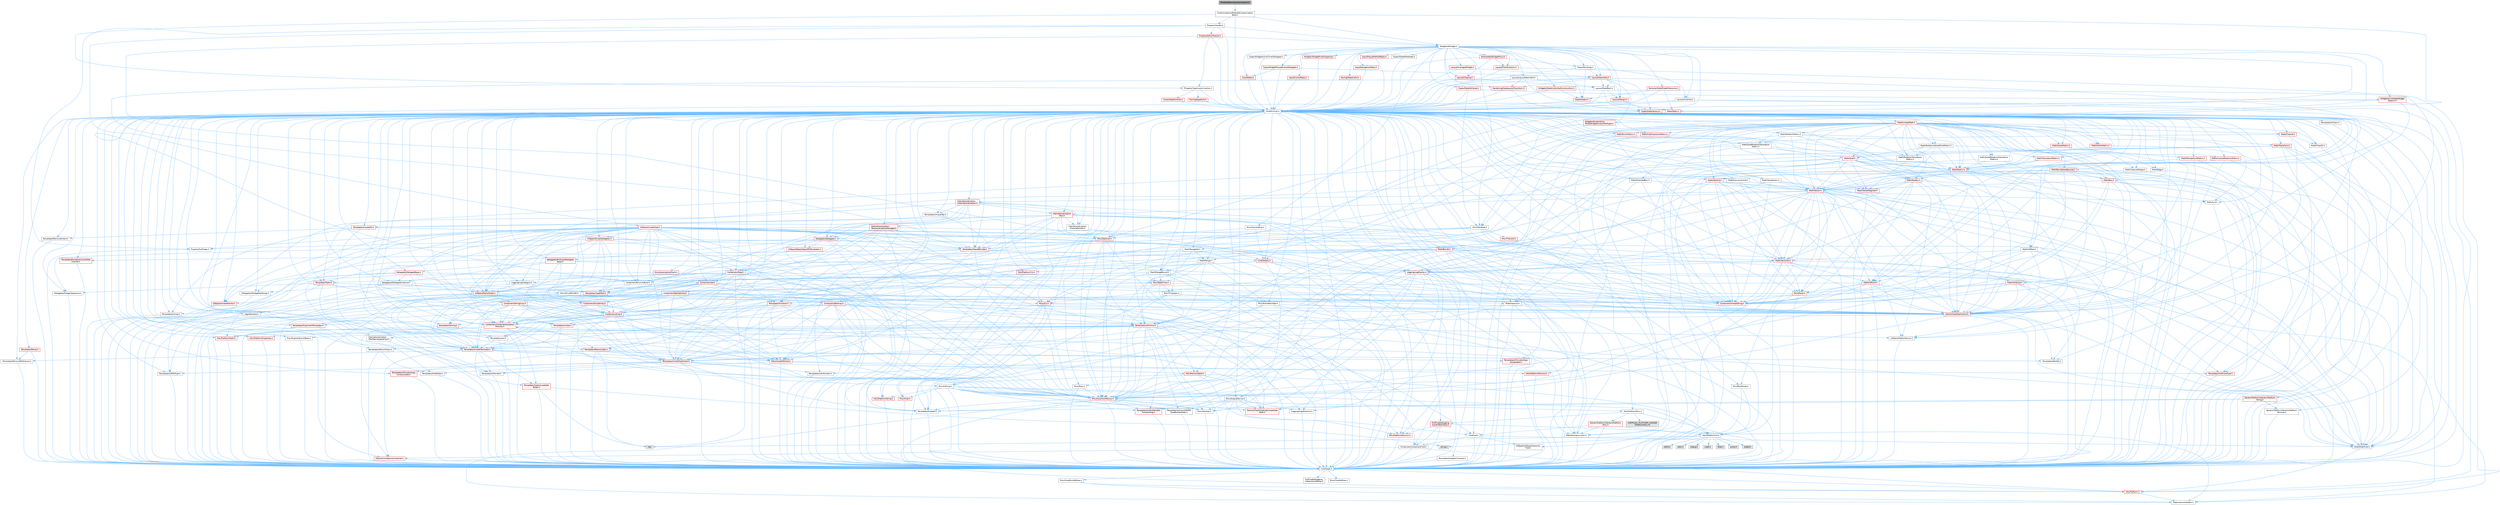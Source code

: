 digraph "MediaIODeviceCustomization.h"
{
 // INTERACTIVE_SVG=YES
 // LATEX_PDF_SIZE
  bgcolor="transparent";
  edge [fontname=Helvetica,fontsize=10,labelfontname=Helvetica,labelfontsize=10];
  node [fontname=Helvetica,fontsize=10,shape=box,height=0.2,width=0.4];
  Node1 [id="Node000001",label="MediaIODeviceCustomization.h",height=0.2,width=0.4,color="gray40", fillcolor="grey60", style="filled", fontcolor="black",tooltip=" "];
  Node1 -> Node2 [id="edge1_Node000001_Node000002",color="steelblue1",style="solid",tooltip=" "];
  Node2 [id="Node000002",label="Customizations/MediaIOCustomization\lBase.h",height=0.2,width=0.4,color="grey40", fillcolor="white", style="filled",URL="$d2/dd0/MediaIOCustomizationBase_8h.html",tooltip=" "];
  Node2 -> Node3 [id="edge2_Node000002_Node000003",color="steelblue1",style="solid",tooltip=" "];
  Node3 [id="Node000003",label="CoreMinimal.h",height=0.2,width=0.4,color="grey40", fillcolor="white", style="filled",URL="$d7/d67/CoreMinimal_8h.html",tooltip=" "];
  Node3 -> Node4 [id="edge3_Node000003_Node000004",color="steelblue1",style="solid",tooltip=" "];
  Node4 [id="Node000004",label="CoreTypes.h",height=0.2,width=0.4,color="grey40", fillcolor="white", style="filled",URL="$dc/dec/CoreTypes_8h.html",tooltip=" "];
  Node4 -> Node5 [id="edge4_Node000004_Node000005",color="steelblue1",style="solid",tooltip=" "];
  Node5 [id="Node000005",label="HAL/Platform.h",height=0.2,width=0.4,color="red", fillcolor="#FFF0F0", style="filled",URL="$d9/dd0/Platform_8h.html",tooltip=" "];
  Node5 -> Node9 [id="edge5_Node000005_Node000009",color="steelblue1",style="solid",tooltip=" "];
  Node9 [id="Node000009",label="PreprocessorHelpers.h",height=0.2,width=0.4,color="grey40", fillcolor="white", style="filled",URL="$db/ddb/PreprocessorHelpers_8h.html",tooltip=" "];
  Node4 -> Node15 [id="edge6_Node000004_Node000015",color="steelblue1",style="solid",tooltip=" "];
  Node15 [id="Node000015",label="ProfilingDebugging\l/UMemoryDefines.h",height=0.2,width=0.4,color="grey40", fillcolor="white", style="filled",URL="$d2/da2/UMemoryDefines_8h.html",tooltip=" "];
  Node4 -> Node16 [id="edge7_Node000004_Node000016",color="steelblue1",style="solid",tooltip=" "];
  Node16 [id="Node000016",label="Misc/CoreMiscDefines.h",height=0.2,width=0.4,color="grey40", fillcolor="white", style="filled",URL="$da/d38/CoreMiscDefines_8h.html",tooltip=" "];
  Node16 -> Node5 [id="edge8_Node000016_Node000005",color="steelblue1",style="solid",tooltip=" "];
  Node16 -> Node9 [id="edge9_Node000016_Node000009",color="steelblue1",style="solid",tooltip=" "];
  Node4 -> Node17 [id="edge10_Node000004_Node000017",color="steelblue1",style="solid",tooltip=" "];
  Node17 [id="Node000017",label="Misc/CoreDefines.h",height=0.2,width=0.4,color="grey40", fillcolor="white", style="filled",URL="$d3/dd2/CoreDefines_8h.html",tooltip=" "];
  Node3 -> Node18 [id="edge11_Node000003_Node000018",color="steelblue1",style="solid",tooltip=" "];
  Node18 [id="Node000018",label="CoreFwd.h",height=0.2,width=0.4,color="grey40", fillcolor="white", style="filled",URL="$d1/d1e/CoreFwd_8h.html",tooltip=" "];
  Node18 -> Node4 [id="edge12_Node000018_Node000004",color="steelblue1",style="solid",tooltip=" "];
  Node18 -> Node19 [id="edge13_Node000018_Node000019",color="steelblue1",style="solid",tooltip=" "];
  Node19 [id="Node000019",label="Containers/ContainersFwd.h",height=0.2,width=0.4,color="grey40", fillcolor="white", style="filled",URL="$d4/d0a/ContainersFwd_8h.html",tooltip=" "];
  Node19 -> Node5 [id="edge14_Node000019_Node000005",color="steelblue1",style="solid",tooltip=" "];
  Node19 -> Node4 [id="edge15_Node000019_Node000004",color="steelblue1",style="solid",tooltip=" "];
  Node19 -> Node20 [id="edge16_Node000019_Node000020",color="steelblue1",style="solid",tooltip=" "];
  Node20 [id="Node000020",label="Traits/IsContiguousContainer.h",height=0.2,width=0.4,color="red", fillcolor="#FFF0F0", style="filled",URL="$d5/d3c/IsContiguousContainer_8h.html",tooltip=" "];
  Node20 -> Node4 [id="edge17_Node000020_Node000004",color="steelblue1",style="solid",tooltip=" "];
  Node18 -> Node23 [id="edge18_Node000018_Node000023",color="steelblue1",style="solid",tooltip=" "];
  Node23 [id="Node000023",label="Math/MathFwd.h",height=0.2,width=0.4,color="grey40", fillcolor="white", style="filled",URL="$d2/d10/MathFwd_8h.html",tooltip=" "];
  Node23 -> Node5 [id="edge19_Node000023_Node000005",color="steelblue1",style="solid",tooltip=" "];
  Node18 -> Node24 [id="edge20_Node000018_Node000024",color="steelblue1",style="solid",tooltip=" "];
  Node24 [id="Node000024",label="UObject/UObjectHierarchy\lFwd.h",height=0.2,width=0.4,color="grey40", fillcolor="white", style="filled",URL="$d3/d13/UObjectHierarchyFwd_8h.html",tooltip=" "];
  Node3 -> Node24 [id="edge21_Node000003_Node000024",color="steelblue1",style="solid",tooltip=" "];
  Node3 -> Node19 [id="edge22_Node000003_Node000019",color="steelblue1",style="solid",tooltip=" "];
  Node3 -> Node25 [id="edge23_Node000003_Node000025",color="steelblue1",style="solid",tooltip=" "];
  Node25 [id="Node000025",label="Misc/VarArgs.h",height=0.2,width=0.4,color="grey40", fillcolor="white", style="filled",URL="$d5/d6f/VarArgs_8h.html",tooltip=" "];
  Node25 -> Node4 [id="edge24_Node000025_Node000004",color="steelblue1",style="solid",tooltip=" "];
  Node3 -> Node26 [id="edge25_Node000003_Node000026",color="steelblue1",style="solid",tooltip=" "];
  Node26 [id="Node000026",label="Logging/LogVerbosity.h",height=0.2,width=0.4,color="grey40", fillcolor="white", style="filled",URL="$d2/d8f/LogVerbosity_8h.html",tooltip=" "];
  Node26 -> Node4 [id="edge26_Node000026_Node000004",color="steelblue1",style="solid",tooltip=" "];
  Node3 -> Node27 [id="edge27_Node000003_Node000027",color="steelblue1",style="solid",tooltip=" "];
  Node27 [id="Node000027",label="Misc/OutputDevice.h",height=0.2,width=0.4,color="grey40", fillcolor="white", style="filled",URL="$d7/d32/OutputDevice_8h.html",tooltip=" "];
  Node27 -> Node18 [id="edge28_Node000027_Node000018",color="steelblue1",style="solid",tooltip=" "];
  Node27 -> Node4 [id="edge29_Node000027_Node000004",color="steelblue1",style="solid",tooltip=" "];
  Node27 -> Node26 [id="edge30_Node000027_Node000026",color="steelblue1",style="solid",tooltip=" "];
  Node27 -> Node25 [id="edge31_Node000027_Node000025",color="steelblue1",style="solid",tooltip=" "];
  Node27 -> Node28 [id="edge32_Node000027_Node000028",color="steelblue1",style="solid",tooltip=" "];
  Node28 [id="Node000028",label="Templates/IsArrayOrRefOf\lTypeByPredicate.h",height=0.2,width=0.4,color="grey40", fillcolor="white", style="filled",URL="$d6/da1/IsArrayOrRefOfTypeByPredicate_8h.html",tooltip=" "];
  Node28 -> Node4 [id="edge33_Node000028_Node000004",color="steelblue1",style="solid",tooltip=" "];
  Node27 -> Node29 [id="edge34_Node000027_Node000029",color="steelblue1",style="solid",tooltip=" "];
  Node29 [id="Node000029",label="Templates/IsValidVariadic\lFunctionArg.h",height=0.2,width=0.4,color="red", fillcolor="#FFF0F0", style="filled",URL="$d0/dc8/IsValidVariadicFunctionArg_8h.html",tooltip=" "];
  Node29 -> Node4 [id="edge35_Node000029_Node000004",color="steelblue1",style="solid",tooltip=" "];
  Node27 -> Node31 [id="edge36_Node000027_Node000031",color="steelblue1",style="solid",tooltip=" "];
  Node31 [id="Node000031",label="Traits/IsCharEncodingCompatible\lWith.h",height=0.2,width=0.4,color="red", fillcolor="#FFF0F0", style="filled",URL="$df/dd1/IsCharEncodingCompatibleWith_8h.html",tooltip=" "];
  Node3 -> Node33 [id="edge37_Node000003_Node000033",color="steelblue1",style="solid",tooltip=" "];
  Node33 [id="Node000033",label="HAL/PlatformCrt.h",height=0.2,width=0.4,color="grey40", fillcolor="white", style="filled",URL="$d8/d75/PlatformCrt_8h.html",tooltip=" "];
  Node33 -> Node34 [id="edge38_Node000033_Node000034",color="steelblue1",style="solid",tooltip=" "];
  Node34 [id="Node000034",label="new",height=0.2,width=0.4,color="grey60", fillcolor="#E0E0E0", style="filled",tooltip=" "];
  Node33 -> Node35 [id="edge39_Node000033_Node000035",color="steelblue1",style="solid",tooltip=" "];
  Node35 [id="Node000035",label="wchar.h",height=0.2,width=0.4,color="grey60", fillcolor="#E0E0E0", style="filled",tooltip=" "];
  Node33 -> Node36 [id="edge40_Node000033_Node000036",color="steelblue1",style="solid",tooltip=" "];
  Node36 [id="Node000036",label="stddef.h",height=0.2,width=0.4,color="grey60", fillcolor="#E0E0E0", style="filled",tooltip=" "];
  Node33 -> Node37 [id="edge41_Node000033_Node000037",color="steelblue1",style="solid",tooltip=" "];
  Node37 [id="Node000037",label="stdlib.h",height=0.2,width=0.4,color="grey60", fillcolor="#E0E0E0", style="filled",tooltip=" "];
  Node33 -> Node38 [id="edge42_Node000033_Node000038",color="steelblue1",style="solid",tooltip=" "];
  Node38 [id="Node000038",label="stdio.h",height=0.2,width=0.4,color="grey60", fillcolor="#E0E0E0", style="filled",tooltip=" "];
  Node33 -> Node39 [id="edge43_Node000033_Node000039",color="steelblue1",style="solid",tooltip=" "];
  Node39 [id="Node000039",label="stdarg.h",height=0.2,width=0.4,color="grey60", fillcolor="#E0E0E0", style="filled",tooltip=" "];
  Node33 -> Node40 [id="edge44_Node000033_Node000040",color="steelblue1",style="solid",tooltip=" "];
  Node40 [id="Node000040",label="math.h",height=0.2,width=0.4,color="grey60", fillcolor="#E0E0E0", style="filled",tooltip=" "];
  Node33 -> Node41 [id="edge45_Node000033_Node000041",color="steelblue1",style="solid",tooltip=" "];
  Node41 [id="Node000041",label="float.h",height=0.2,width=0.4,color="grey60", fillcolor="#E0E0E0", style="filled",tooltip=" "];
  Node33 -> Node42 [id="edge46_Node000033_Node000042",color="steelblue1",style="solid",tooltip=" "];
  Node42 [id="Node000042",label="string.h",height=0.2,width=0.4,color="grey60", fillcolor="#E0E0E0", style="filled",tooltip=" "];
  Node3 -> Node43 [id="edge47_Node000003_Node000043",color="steelblue1",style="solid",tooltip=" "];
  Node43 [id="Node000043",label="HAL/PlatformMisc.h",height=0.2,width=0.4,color="grey40", fillcolor="white", style="filled",URL="$d0/df5/PlatformMisc_8h.html",tooltip=" "];
  Node43 -> Node4 [id="edge48_Node000043_Node000004",color="steelblue1",style="solid",tooltip=" "];
  Node43 -> Node44 [id="edge49_Node000043_Node000044",color="steelblue1",style="solid",tooltip=" "];
  Node44 [id="Node000044",label="GenericPlatform/GenericPlatform\lMisc.h",height=0.2,width=0.4,color="red", fillcolor="#FFF0F0", style="filled",URL="$db/d9a/GenericPlatformMisc_8h.html",tooltip=" "];
  Node44 -> Node18 [id="edge50_Node000044_Node000018",color="steelblue1",style="solid",tooltip=" "];
  Node44 -> Node4 [id="edge51_Node000044_Node000004",color="steelblue1",style="solid",tooltip=" "];
  Node44 -> Node33 [id="edge52_Node000044_Node000033",color="steelblue1",style="solid",tooltip=" "];
  Node44 -> Node48 [id="edge53_Node000044_Node000048",color="steelblue1",style="solid",tooltip=" "];
  Node48 [id="Node000048",label="Math/NumericLimits.h",height=0.2,width=0.4,color="grey40", fillcolor="white", style="filled",URL="$df/d1b/NumericLimits_8h.html",tooltip=" "];
  Node48 -> Node4 [id="edge54_Node000048_Node000004",color="steelblue1",style="solid",tooltip=" "];
  Node43 -> Node53 [id="edge55_Node000043_Node000053",color="steelblue1",style="solid",tooltip=" "];
  Node53 [id="Node000053",label="COMPILED_PLATFORM_HEADER\l(PlatformMisc.h)",height=0.2,width=0.4,color="grey60", fillcolor="#E0E0E0", style="filled",tooltip=" "];
  Node43 -> Node54 [id="edge56_Node000043_Node000054",color="steelblue1",style="solid",tooltip=" "];
  Node54 [id="Node000054",label="ProfilingDebugging\l/CpuProfilerTrace.h",height=0.2,width=0.4,color="red", fillcolor="#FFF0F0", style="filled",URL="$da/dcb/CpuProfilerTrace_8h.html",tooltip=" "];
  Node54 -> Node4 [id="edge57_Node000054_Node000004",color="steelblue1",style="solid",tooltip=" "];
  Node54 -> Node19 [id="edge58_Node000054_Node000019",color="steelblue1",style="solid",tooltip=" "];
  Node54 -> Node55 [id="edge59_Node000054_Node000055",color="steelblue1",style="solid",tooltip=" "];
  Node55 [id="Node000055",label="HAL/PlatformAtomics.h",height=0.2,width=0.4,color="red", fillcolor="#FFF0F0", style="filled",URL="$d3/d36/PlatformAtomics_8h.html",tooltip=" "];
  Node55 -> Node4 [id="edge60_Node000055_Node000004",color="steelblue1",style="solid",tooltip=" "];
  Node54 -> Node9 [id="edge61_Node000054_Node000009",color="steelblue1",style="solid",tooltip=" "];
  Node3 -> Node62 [id="edge62_Node000003_Node000062",color="steelblue1",style="solid",tooltip=" "];
  Node62 [id="Node000062",label="Misc/AssertionMacros.h",height=0.2,width=0.4,color="red", fillcolor="#FFF0F0", style="filled",URL="$d0/dfa/AssertionMacros_8h.html",tooltip=" "];
  Node62 -> Node4 [id="edge63_Node000062_Node000004",color="steelblue1",style="solid",tooltip=" "];
  Node62 -> Node5 [id="edge64_Node000062_Node000005",color="steelblue1",style="solid",tooltip=" "];
  Node62 -> Node43 [id="edge65_Node000062_Node000043",color="steelblue1",style="solid",tooltip=" "];
  Node62 -> Node9 [id="edge66_Node000062_Node000009",color="steelblue1",style="solid",tooltip=" "];
  Node62 -> Node63 [id="edge67_Node000062_Node000063",color="steelblue1",style="solid",tooltip=" "];
  Node63 [id="Node000063",label="Templates/EnableIf.h",height=0.2,width=0.4,color="grey40", fillcolor="white", style="filled",URL="$d7/d60/EnableIf_8h.html",tooltip=" "];
  Node63 -> Node4 [id="edge68_Node000063_Node000004",color="steelblue1",style="solid",tooltip=" "];
  Node62 -> Node28 [id="edge69_Node000062_Node000028",color="steelblue1",style="solid",tooltip=" "];
  Node62 -> Node29 [id="edge70_Node000062_Node000029",color="steelblue1",style="solid",tooltip=" "];
  Node62 -> Node31 [id="edge71_Node000062_Node000031",color="steelblue1",style="solid",tooltip=" "];
  Node62 -> Node25 [id="edge72_Node000062_Node000025",color="steelblue1",style="solid",tooltip=" "];
  Node3 -> Node71 [id="edge73_Node000003_Node000071",color="steelblue1",style="solid",tooltip=" "];
  Node71 [id="Node000071",label="Templates/IsPointer.h",height=0.2,width=0.4,color="grey40", fillcolor="white", style="filled",URL="$d7/d05/IsPointer_8h.html",tooltip=" "];
  Node71 -> Node4 [id="edge74_Node000071_Node000004",color="steelblue1",style="solid",tooltip=" "];
  Node3 -> Node72 [id="edge75_Node000003_Node000072",color="steelblue1",style="solid",tooltip=" "];
  Node72 [id="Node000072",label="HAL/PlatformMemory.h",height=0.2,width=0.4,color="red", fillcolor="#FFF0F0", style="filled",URL="$de/d68/PlatformMemory_8h.html",tooltip=" "];
  Node72 -> Node4 [id="edge76_Node000072_Node000004",color="steelblue1",style="solid",tooltip=" "];
  Node3 -> Node55 [id="edge77_Node000003_Node000055",color="steelblue1",style="solid",tooltip=" "];
  Node3 -> Node77 [id="edge78_Node000003_Node000077",color="steelblue1",style="solid",tooltip=" "];
  Node77 [id="Node000077",label="Misc/Exec.h",height=0.2,width=0.4,color="grey40", fillcolor="white", style="filled",URL="$de/ddb/Exec_8h.html",tooltip=" "];
  Node77 -> Node4 [id="edge79_Node000077_Node000004",color="steelblue1",style="solid",tooltip=" "];
  Node77 -> Node62 [id="edge80_Node000077_Node000062",color="steelblue1",style="solid",tooltip=" "];
  Node3 -> Node78 [id="edge81_Node000003_Node000078",color="steelblue1",style="solid",tooltip=" "];
  Node78 [id="Node000078",label="HAL/MemoryBase.h",height=0.2,width=0.4,color="red", fillcolor="#FFF0F0", style="filled",URL="$d6/d9f/MemoryBase_8h.html",tooltip=" "];
  Node78 -> Node4 [id="edge82_Node000078_Node000004",color="steelblue1",style="solid",tooltip=" "];
  Node78 -> Node55 [id="edge83_Node000078_Node000055",color="steelblue1",style="solid",tooltip=" "];
  Node78 -> Node33 [id="edge84_Node000078_Node000033",color="steelblue1",style="solid",tooltip=" "];
  Node78 -> Node77 [id="edge85_Node000078_Node000077",color="steelblue1",style="solid",tooltip=" "];
  Node78 -> Node27 [id="edge86_Node000078_Node000027",color="steelblue1",style="solid",tooltip=" "];
  Node3 -> Node88 [id="edge87_Node000003_Node000088",color="steelblue1",style="solid",tooltip=" "];
  Node88 [id="Node000088",label="HAL/UnrealMemory.h",height=0.2,width=0.4,color="red", fillcolor="#FFF0F0", style="filled",URL="$d9/d96/UnrealMemory_8h.html",tooltip=" "];
  Node88 -> Node4 [id="edge88_Node000088_Node000004",color="steelblue1",style="solid",tooltip=" "];
  Node88 -> Node78 [id="edge89_Node000088_Node000078",color="steelblue1",style="solid",tooltip=" "];
  Node88 -> Node72 [id="edge90_Node000088_Node000072",color="steelblue1",style="solid",tooltip=" "];
  Node88 -> Node71 [id="edge91_Node000088_Node000071",color="steelblue1",style="solid",tooltip=" "];
  Node3 -> Node90 [id="edge92_Node000003_Node000090",color="steelblue1",style="solid",tooltip=" "];
  Node90 [id="Node000090",label="Templates/IsArithmetic.h",height=0.2,width=0.4,color="grey40", fillcolor="white", style="filled",URL="$d2/d5d/IsArithmetic_8h.html",tooltip=" "];
  Node90 -> Node4 [id="edge93_Node000090_Node000004",color="steelblue1",style="solid",tooltip=" "];
  Node3 -> Node84 [id="edge94_Node000003_Node000084",color="steelblue1",style="solid",tooltip=" "];
  Node84 [id="Node000084",label="Templates/AndOrNot.h",height=0.2,width=0.4,color="grey40", fillcolor="white", style="filled",URL="$db/d0a/AndOrNot_8h.html",tooltip=" "];
  Node84 -> Node4 [id="edge95_Node000084_Node000004",color="steelblue1",style="solid",tooltip=" "];
  Node3 -> Node91 [id="edge96_Node000003_Node000091",color="steelblue1",style="solid",tooltip=" "];
  Node91 [id="Node000091",label="Templates/IsPODType.h",height=0.2,width=0.4,color="grey40", fillcolor="white", style="filled",URL="$d7/db1/IsPODType_8h.html",tooltip=" "];
  Node91 -> Node4 [id="edge97_Node000091_Node000004",color="steelblue1",style="solid",tooltip=" "];
  Node3 -> Node92 [id="edge98_Node000003_Node000092",color="steelblue1",style="solid",tooltip=" "];
  Node92 [id="Node000092",label="Templates/IsUECoreType.h",height=0.2,width=0.4,color="red", fillcolor="#FFF0F0", style="filled",URL="$d1/db8/IsUECoreType_8h.html",tooltip=" "];
  Node92 -> Node4 [id="edge99_Node000092_Node000004",color="steelblue1",style="solid",tooltip=" "];
  Node3 -> Node85 [id="edge100_Node000003_Node000085",color="steelblue1",style="solid",tooltip=" "];
  Node85 [id="Node000085",label="Templates/IsTriviallyCopy\lConstructible.h",height=0.2,width=0.4,color="red", fillcolor="#FFF0F0", style="filled",URL="$d3/d78/IsTriviallyCopyConstructible_8h.html",tooltip=" "];
  Node85 -> Node4 [id="edge101_Node000085_Node000004",color="steelblue1",style="solid",tooltip=" "];
  Node3 -> Node93 [id="edge102_Node000003_Node000093",color="steelblue1",style="solid",tooltip=" "];
  Node93 [id="Node000093",label="Templates/UnrealTypeTraits.h",height=0.2,width=0.4,color="red", fillcolor="#FFF0F0", style="filled",URL="$d2/d2d/UnrealTypeTraits_8h.html",tooltip=" "];
  Node93 -> Node4 [id="edge103_Node000093_Node000004",color="steelblue1",style="solid",tooltip=" "];
  Node93 -> Node71 [id="edge104_Node000093_Node000071",color="steelblue1",style="solid",tooltip=" "];
  Node93 -> Node62 [id="edge105_Node000093_Node000062",color="steelblue1",style="solid",tooltip=" "];
  Node93 -> Node84 [id="edge106_Node000093_Node000084",color="steelblue1",style="solid",tooltip=" "];
  Node93 -> Node63 [id="edge107_Node000093_Node000063",color="steelblue1",style="solid",tooltip=" "];
  Node93 -> Node90 [id="edge108_Node000093_Node000090",color="steelblue1",style="solid",tooltip=" "];
  Node93 -> Node91 [id="edge109_Node000093_Node000091",color="steelblue1",style="solid",tooltip=" "];
  Node93 -> Node92 [id="edge110_Node000093_Node000092",color="steelblue1",style="solid",tooltip=" "];
  Node93 -> Node85 [id="edge111_Node000093_Node000085",color="steelblue1",style="solid",tooltip=" "];
  Node3 -> Node63 [id="edge112_Node000003_Node000063",color="steelblue1",style="solid",tooltip=" "];
  Node3 -> Node95 [id="edge113_Node000003_Node000095",color="steelblue1",style="solid",tooltip=" "];
  Node95 [id="Node000095",label="Templates/RemoveReference.h",height=0.2,width=0.4,color="grey40", fillcolor="white", style="filled",URL="$da/dbe/RemoveReference_8h.html",tooltip=" "];
  Node95 -> Node4 [id="edge114_Node000095_Node000004",color="steelblue1",style="solid",tooltip=" "];
  Node3 -> Node96 [id="edge115_Node000003_Node000096",color="steelblue1",style="solid",tooltip=" "];
  Node96 [id="Node000096",label="Templates/IntegralConstant.h",height=0.2,width=0.4,color="grey40", fillcolor="white", style="filled",URL="$db/d1b/IntegralConstant_8h.html",tooltip=" "];
  Node96 -> Node4 [id="edge116_Node000096_Node000004",color="steelblue1",style="solid",tooltip=" "];
  Node3 -> Node97 [id="edge117_Node000003_Node000097",color="steelblue1",style="solid",tooltip=" "];
  Node97 [id="Node000097",label="Templates/IsClass.h",height=0.2,width=0.4,color="grey40", fillcolor="white", style="filled",URL="$db/dcb/IsClass_8h.html",tooltip=" "];
  Node97 -> Node4 [id="edge118_Node000097_Node000004",color="steelblue1",style="solid",tooltip=" "];
  Node3 -> Node98 [id="edge119_Node000003_Node000098",color="steelblue1",style="solid",tooltip=" "];
  Node98 [id="Node000098",label="Templates/TypeCompatible\lBytes.h",height=0.2,width=0.4,color="red", fillcolor="#FFF0F0", style="filled",URL="$df/d0a/TypeCompatibleBytes_8h.html",tooltip=" "];
  Node98 -> Node4 [id="edge120_Node000098_Node000004",color="steelblue1",style="solid",tooltip=" "];
  Node98 -> Node42 [id="edge121_Node000098_Node000042",color="steelblue1",style="solid",tooltip=" "];
  Node98 -> Node34 [id="edge122_Node000098_Node000034",color="steelblue1",style="solid",tooltip=" "];
  Node3 -> Node20 [id="edge123_Node000003_Node000020",color="steelblue1",style="solid",tooltip=" "];
  Node3 -> Node99 [id="edge124_Node000003_Node000099",color="steelblue1",style="solid",tooltip=" "];
  Node99 [id="Node000099",label="Templates/UnrealTemplate.h",height=0.2,width=0.4,color="red", fillcolor="#FFF0F0", style="filled",URL="$d4/d24/UnrealTemplate_8h.html",tooltip=" "];
  Node99 -> Node4 [id="edge125_Node000099_Node000004",color="steelblue1",style="solid",tooltip=" "];
  Node99 -> Node71 [id="edge126_Node000099_Node000071",color="steelblue1",style="solid",tooltip=" "];
  Node99 -> Node88 [id="edge127_Node000099_Node000088",color="steelblue1",style="solid",tooltip=" "];
  Node99 -> Node93 [id="edge128_Node000099_Node000093",color="steelblue1",style="solid",tooltip=" "];
  Node99 -> Node95 [id="edge129_Node000099_Node000095",color="steelblue1",style="solid",tooltip=" "];
  Node99 -> Node98 [id="edge130_Node000099_Node000098",color="steelblue1",style="solid",tooltip=" "];
  Node99 -> Node66 [id="edge131_Node000099_Node000066",color="steelblue1",style="solid",tooltip=" "];
  Node66 [id="Node000066",label="Templates/Identity.h",height=0.2,width=0.4,color="grey40", fillcolor="white", style="filled",URL="$d0/dd5/Identity_8h.html",tooltip=" "];
  Node99 -> Node20 [id="edge132_Node000099_Node000020",color="steelblue1",style="solid",tooltip=" "];
  Node3 -> Node48 [id="edge133_Node000003_Node000048",color="steelblue1",style="solid",tooltip=" "];
  Node3 -> Node103 [id="edge134_Node000003_Node000103",color="steelblue1",style="solid",tooltip=" "];
  Node103 [id="Node000103",label="HAL/PlatformMath.h",height=0.2,width=0.4,color="red", fillcolor="#FFF0F0", style="filled",URL="$dc/d53/PlatformMath_8h.html",tooltip=" "];
  Node103 -> Node4 [id="edge135_Node000103_Node000004",color="steelblue1",style="solid",tooltip=" "];
  Node3 -> Node86 [id="edge136_Node000003_Node000086",color="steelblue1",style="solid",tooltip=" "];
  Node86 [id="Node000086",label="Templates/IsTriviallyCopy\lAssignable.h",height=0.2,width=0.4,color="red", fillcolor="#FFF0F0", style="filled",URL="$d2/df2/IsTriviallyCopyAssignable_8h.html",tooltip=" "];
  Node86 -> Node4 [id="edge137_Node000086_Node000004",color="steelblue1",style="solid",tooltip=" "];
  Node3 -> Node111 [id="edge138_Node000003_Node000111",color="steelblue1",style="solid",tooltip=" "];
  Node111 [id="Node000111",label="Templates/MemoryOps.h",height=0.2,width=0.4,color="red", fillcolor="#FFF0F0", style="filled",URL="$db/dea/MemoryOps_8h.html",tooltip=" "];
  Node111 -> Node4 [id="edge139_Node000111_Node000004",color="steelblue1",style="solid",tooltip=" "];
  Node111 -> Node88 [id="edge140_Node000111_Node000088",color="steelblue1",style="solid",tooltip=" "];
  Node111 -> Node86 [id="edge141_Node000111_Node000086",color="steelblue1",style="solid",tooltip=" "];
  Node111 -> Node85 [id="edge142_Node000111_Node000085",color="steelblue1",style="solid",tooltip=" "];
  Node111 -> Node93 [id="edge143_Node000111_Node000093",color="steelblue1",style="solid",tooltip=" "];
  Node111 -> Node34 [id="edge144_Node000111_Node000034",color="steelblue1",style="solid",tooltip=" "];
  Node3 -> Node112 [id="edge145_Node000003_Node000112",color="steelblue1",style="solid",tooltip=" "];
  Node112 [id="Node000112",label="Containers/ContainerAllocation\lPolicies.h",height=0.2,width=0.4,color="red", fillcolor="#FFF0F0", style="filled",URL="$d7/dff/ContainerAllocationPolicies_8h.html",tooltip=" "];
  Node112 -> Node4 [id="edge146_Node000112_Node000004",color="steelblue1",style="solid",tooltip=" "];
  Node112 -> Node112 [id="edge147_Node000112_Node000112",color="steelblue1",style="solid",tooltip=" "];
  Node112 -> Node103 [id="edge148_Node000112_Node000103",color="steelblue1",style="solid",tooltip=" "];
  Node112 -> Node88 [id="edge149_Node000112_Node000088",color="steelblue1",style="solid",tooltip=" "];
  Node112 -> Node48 [id="edge150_Node000112_Node000048",color="steelblue1",style="solid",tooltip=" "];
  Node112 -> Node62 [id="edge151_Node000112_Node000062",color="steelblue1",style="solid",tooltip=" "];
  Node112 -> Node111 [id="edge152_Node000112_Node000111",color="steelblue1",style="solid",tooltip=" "];
  Node112 -> Node98 [id="edge153_Node000112_Node000098",color="steelblue1",style="solid",tooltip=" "];
  Node3 -> Node115 [id="edge154_Node000003_Node000115",color="steelblue1",style="solid",tooltip=" "];
  Node115 [id="Node000115",label="Templates/IsEnumClass.h",height=0.2,width=0.4,color="grey40", fillcolor="white", style="filled",URL="$d7/d15/IsEnumClass_8h.html",tooltip=" "];
  Node115 -> Node4 [id="edge155_Node000115_Node000004",color="steelblue1",style="solid",tooltip=" "];
  Node115 -> Node84 [id="edge156_Node000115_Node000084",color="steelblue1",style="solid",tooltip=" "];
  Node3 -> Node116 [id="edge157_Node000003_Node000116",color="steelblue1",style="solid",tooltip=" "];
  Node116 [id="Node000116",label="HAL/PlatformProperties.h",height=0.2,width=0.4,color="red", fillcolor="#FFF0F0", style="filled",URL="$d9/db0/PlatformProperties_8h.html",tooltip=" "];
  Node116 -> Node4 [id="edge158_Node000116_Node000004",color="steelblue1",style="solid",tooltip=" "];
  Node3 -> Node119 [id="edge159_Node000003_Node000119",color="steelblue1",style="solid",tooltip=" "];
  Node119 [id="Node000119",label="Misc/EngineVersionBase.h",height=0.2,width=0.4,color="grey40", fillcolor="white", style="filled",URL="$d5/d2b/EngineVersionBase_8h.html",tooltip=" "];
  Node119 -> Node4 [id="edge160_Node000119_Node000004",color="steelblue1",style="solid",tooltip=" "];
  Node3 -> Node120 [id="edge161_Node000003_Node000120",color="steelblue1",style="solid",tooltip=" "];
  Node120 [id="Node000120",label="Internationalization\l/TextNamespaceFwd.h",height=0.2,width=0.4,color="grey40", fillcolor="white", style="filled",URL="$d8/d97/TextNamespaceFwd_8h.html",tooltip=" "];
  Node120 -> Node4 [id="edge162_Node000120_Node000004",color="steelblue1",style="solid",tooltip=" "];
  Node3 -> Node121 [id="edge163_Node000003_Node000121",color="steelblue1",style="solid",tooltip=" "];
  Node121 [id="Node000121",label="Serialization/Archive.h",height=0.2,width=0.4,color="red", fillcolor="#FFF0F0", style="filled",URL="$d7/d3b/Archive_8h.html",tooltip=" "];
  Node121 -> Node18 [id="edge164_Node000121_Node000018",color="steelblue1",style="solid",tooltip=" "];
  Node121 -> Node4 [id="edge165_Node000121_Node000004",color="steelblue1",style="solid",tooltip=" "];
  Node121 -> Node116 [id="edge166_Node000121_Node000116",color="steelblue1",style="solid",tooltip=" "];
  Node121 -> Node120 [id="edge167_Node000121_Node000120",color="steelblue1",style="solid",tooltip=" "];
  Node121 -> Node23 [id="edge168_Node000121_Node000023",color="steelblue1",style="solid",tooltip=" "];
  Node121 -> Node62 [id="edge169_Node000121_Node000062",color="steelblue1",style="solid",tooltip=" "];
  Node121 -> Node119 [id="edge170_Node000121_Node000119",color="steelblue1",style="solid",tooltip=" "];
  Node121 -> Node25 [id="edge171_Node000121_Node000025",color="steelblue1",style="solid",tooltip=" "];
  Node121 -> Node63 [id="edge172_Node000121_Node000063",color="steelblue1",style="solid",tooltip=" "];
  Node121 -> Node28 [id="edge173_Node000121_Node000028",color="steelblue1",style="solid",tooltip=" "];
  Node121 -> Node115 [id="edge174_Node000121_Node000115",color="steelblue1",style="solid",tooltip=" "];
  Node121 -> Node29 [id="edge175_Node000121_Node000029",color="steelblue1",style="solid",tooltip=" "];
  Node121 -> Node99 [id="edge176_Node000121_Node000099",color="steelblue1",style="solid",tooltip=" "];
  Node121 -> Node31 [id="edge177_Node000121_Node000031",color="steelblue1",style="solid",tooltip=" "];
  Node121 -> Node124 [id="edge178_Node000121_Node000124",color="steelblue1",style="solid",tooltip=" "];
  Node124 [id="Node000124",label="UObject/ObjectVersion.h",height=0.2,width=0.4,color="grey40", fillcolor="white", style="filled",URL="$da/d63/ObjectVersion_8h.html",tooltip=" "];
  Node124 -> Node4 [id="edge179_Node000124_Node000004",color="steelblue1",style="solid",tooltip=" "];
  Node3 -> Node125 [id="edge180_Node000003_Node000125",color="steelblue1",style="solid",tooltip=" "];
  Node125 [id="Node000125",label="Templates/Less.h",height=0.2,width=0.4,color="grey40", fillcolor="white", style="filled",URL="$de/dc8/Less_8h.html",tooltip=" "];
  Node125 -> Node4 [id="edge181_Node000125_Node000004",color="steelblue1",style="solid",tooltip=" "];
  Node125 -> Node99 [id="edge182_Node000125_Node000099",color="steelblue1",style="solid",tooltip=" "];
  Node3 -> Node126 [id="edge183_Node000003_Node000126",color="steelblue1",style="solid",tooltip=" "];
  Node126 [id="Node000126",label="Templates/Sorting.h",height=0.2,width=0.4,color="red", fillcolor="#FFF0F0", style="filled",URL="$d3/d9e/Sorting_8h.html",tooltip=" "];
  Node126 -> Node4 [id="edge184_Node000126_Node000004",color="steelblue1",style="solid",tooltip=" "];
  Node126 -> Node103 [id="edge185_Node000126_Node000103",color="steelblue1",style="solid",tooltip=" "];
  Node126 -> Node125 [id="edge186_Node000126_Node000125",color="steelblue1",style="solid",tooltip=" "];
  Node3 -> Node137 [id="edge187_Node000003_Node000137",color="steelblue1",style="solid",tooltip=" "];
  Node137 [id="Node000137",label="Misc/Char.h",height=0.2,width=0.4,color="red", fillcolor="#FFF0F0", style="filled",URL="$d0/d58/Char_8h.html",tooltip=" "];
  Node137 -> Node4 [id="edge188_Node000137_Node000004",color="steelblue1",style="solid",tooltip=" "];
  Node3 -> Node140 [id="edge189_Node000003_Node000140",color="steelblue1",style="solid",tooltip=" "];
  Node140 [id="Node000140",label="GenericPlatform/GenericPlatform\lStricmp.h",height=0.2,width=0.4,color="grey40", fillcolor="white", style="filled",URL="$d2/d86/GenericPlatformStricmp_8h.html",tooltip=" "];
  Node140 -> Node4 [id="edge190_Node000140_Node000004",color="steelblue1",style="solid",tooltip=" "];
  Node3 -> Node141 [id="edge191_Node000003_Node000141",color="steelblue1",style="solid",tooltip=" "];
  Node141 [id="Node000141",label="GenericPlatform/GenericPlatform\lString.h",height=0.2,width=0.4,color="red", fillcolor="#FFF0F0", style="filled",URL="$dd/d20/GenericPlatformString_8h.html",tooltip=" "];
  Node141 -> Node4 [id="edge192_Node000141_Node000004",color="steelblue1",style="solid",tooltip=" "];
  Node141 -> Node140 [id="edge193_Node000141_Node000140",color="steelblue1",style="solid",tooltip=" "];
  Node141 -> Node63 [id="edge194_Node000141_Node000063",color="steelblue1",style="solid",tooltip=" "];
  Node141 -> Node31 [id="edge195_Node000141_Node000031",color="steelblue1",style="solid",tooltip=" "];
  Node3 -> Node74 [id="edge196_Node000003_Node000074",color="steelblue1",style="solid",tooltip=" "];
  Node74 [id="Node000074",label="HAL/PlatformString.h",height=0.2,width=0.4,color="red", fillcolor="#FFF0F0", style="filled",URL="$db/db5/PlatformString_8h.html",tooltip=" "];
  Node74 -> Node4 [id="edge197_Node000074_Node000004",color="steelblue1",style="solid",tooltip=" "];
  Node3 -> Node144 [id="edge198_Node000003_Node000144",color="steelblue1",style="solid",tooltip=" "];
  Node144 [id="Node000144",label="Misc/CString.h",height=0.2,width=0.4,color="grey40", fillcolor="white", style="filled",URL="$d2/d49/CString_8h.html",tooltip=" "];
  Node144 -> Node4 [id="edge199_Node000144_Node000004",color="steelblue1",style="solid",tooltip=" "];
  Node144 -> Node33 [id="edge200_Node000144_Node000033",color="steelblue1",style="solid",tooltip=" "];
  Node144 -> Node74 [id="edge201_Node000144_Node000074",color="steelblue1",style="solid",tooltip=" "];
  Node144 -> Node62 [id="edge202_Node000144_Node000062",color="steelblue1",style="solid",tooltip=" "];
  Node144 -> Node137 [id="edge203_Node000144_Node000137",color="steelblue1",style="solid",tooltip=" "];
  Node144 -> Node25 [id="edge204_Node000144_Node000025",color="steelblue1",style="solid",tooltip=" "];
  Node144 -> Node28 [id="edge205_Node000144_Node000028",color="steelblue1",style="solid",tooltip=" "];
  Node144 -> Node29 [id="edge206_Node000144_Node000029",color="steelblue1",style="solid",tooltip=" "];
  Node144 -> Node31 [id="edge207_Node000144_Node000031",color="steelblue1",style="solid",tooltip=" "];
  Node3 -> Node145 [id="edge208_Node000003_Node000145",color="steelblue1",style="solid",tooltip=" "];
  Node145 [id="Node000145",label="Misc/Crc.h",height=0.2,width=0.4,color="red", fillcolor="#FFF0F0", style="filled",URL="$d4/dd2/Crc_8h.html",tooltip=" "];
  Node145 -> Node4 [id="edge209_Node000145_Node000004",color="steelblue1",style="solid",tooltip=" "];
  Node145 -> Node74 [id="edge210_Node000145_Node000074",color="steelblue1",style="solid",tooltip=" "];
  Node145 -> Node62 [id="edge211_Node000145_Node000062",color="steelblue1",style="solid",tooltip=" "];
  Node145 -> Node144 [id="edge212_Node000145_Node000144",color="steelblue1",style="solid",tooltip=" "];
  Node145 -> Node137 [id="edge213_Node000145_Node000137",color="steelblue1",style="solid",tooltip=" "];
  Node145 -> Node93 [id="edge214_Node000145_Node000093",color="steelblue1",style="solid",tooltip=" "];
  Node3 -> Node136 [id="edge215_Node000003_Node000136",color="steelblue1",style="solid",tooltip=" "];
  Node136 [id="Node000136",label="Math/UnrealMathUtility.h",height=0.2,width=0.4,color="red", fillcolor="#FFF0F0", style="filled",URL="$db/db8/UnrealMathUtility_8h.html",tooltip=" "];
  Node136 -> Node4 [id="edge216_Node000136_Node000004",color="steelblue1",style="solid",tooltip=" "];
  Node136 -> Node62 [id="edge217_Node000136_Node000062",color="steelblue1",style="solid",tooltip=" "];
  Node136 -> Node103 [id="edge218_Node000136_Node000103",color="steelblue1",style="solid",tooltip=" "];
  Node136 -> Node23 [id="edge219_Node000136_Node000023",color="steelblue1",style="solid",tooltip=" "];
  Node136 -> Node66 [id="edge220_Node000136_Node000066",color="steelblue1",style="solid",tooltip=" "];
  Node3 -> Node146 [id="edge221_Node000003_Node000146",color="steelblue1",style="solid",tooltip=" "];
  Node146 [id="Node000146",label="Containers/UnrealString.h",height=0.2,width=0.4,color="red", fillcolor="#FFF0F0", style="filled",URL="$d5/dba/UnrealString_8h.html",tooltip=" "];
  Node3 -> Node150 [id="edge222_Node000003_Node000150",color="steelblue1",style="solid",tooltip=" "];
  Node150 [id="Node000150",label="Containers/Array.h",height=0.2,width=0.4,color="red", fillcolor="#FFF0F0", style="filled",URL="$df/dd0/Array_8h.html",tooltip=" "];
  Node150 -> Node4 [id="edge223_Node000150_Node000004",color="steelblue1",style="solid",tooltip=" "];
  Node150 -> Node62 [id="edge224_Node000150_Node000062",color="steelblue1",style="solid",tooltip=" "];
  Node150 -> Node88 [id="edge225_Node000150_Node000088",color="steelblue1",style="solid",tooltip=" "];
  Node150 -> Node93 [id="edge226_Node000150_Node000093",color="steelblue1",style="solid",tooltip=" "];
  Node150 -> Node99 [id="edge227_Node000150_Node000099",color="steelblue1",style="solid",tooltip=" "];
  Node150 -> Node112 [id="edge228_Node000150_Node000112",color="steelblue1",style="solid",tooltip=" "];
  Node150 -> Node121 [id="edge229_Node000150_Node000121",color="steelblue1",style="solid",tooltip=" "];
  Node150 -> Node129 [id="edge230_Node000150_Node000129",color="steelblue1",style="solid",tooltip=" "];
  Node129 [id="Node000129",label="Templates/Invoke.h",height=0.2,width=0.4,color="red", fillcolor="#FFF0F0", style="filled",URL="$d7/deb/Invoke_8h.html",tooltip=" "];
  Node129 -> Node4 [id="edge231_Node000129_Node000004",color="steelblue1",style="solid",tooltip=" "];
  Node129 -> Node99 [id="edge232_Node000129_Node000099",color="steelblue1",style="solid",tooltip=" "];
  Node150 -> Node125 [id="edge233_Node000150_Node000125",color="steelblue1",style="solid",tooltip=" "];
  Node150 -> Node126 [id="edge234_Node000150_Node000126",color="steelblue1",style="solid",tooltip=" "];
  Node150 -> Node173 [id="edge235_Node000150_Node000173",color="steelblue1",style="solid",tooltip=" "];
  Node173 [id="Node000173",label="Templates/AlignmentTemplates.h",height=0.2,width=0.4,color="red", fillcolor="#FFF0F0", style="filled",URL="$dd/d32/AlignmentTemplates_8h.html",tooltip=" "];
  Node173 -> Node4 [id="edge236_Node000173_Node000004",color="steelblue1",style="solid",tooltip=" "];
  Node173 -> Node71 [id="edge237_Node000173_Node000071",color="steelblue1",style="solid",tooltip=" "];
  Node3 -> Node174 [id="edge238_Node000003_Node000174",color="steelblue1",style="solid",tooltip=" "];
  Node174 [id="Node000174",label="Misc/FrameNumber.h",height=0.2,width=0.4,color="grey40", fillcolor="white", style="filled",URL="$dd/dbd/FrameNumber_8h.html",tooltip=" "];
  Node174 -> Node4 [id="edge239_Node000174_Node000004",color="steelblue1",style="solid",tooltip=" "];
  Node174 -> Node48 [id="edge240_Node000174_Node000048",color="steelblue1",style="solid",tooltip=" "];
  Node174 -> Node136 [id="edge241_Node000174_Node000136",color="steelblue1",style="solid",tooltip=" "];
  Node174 -> Node63 [id="edge242_Node000174_Node000063",color="steelblue1",style="solid",tooltip=" "];
  Node174 -> Node93 [id="edge243_Node000174_Node000093",color="steelblue1",style="solid",tooltip=" "];
  Node3 -> Node175 [id="edge244_Node000003_Node000175",color="steelblue1",style="solid",tooltip=" "];
  Node175 [id="Node000175",label="Misc/Timespan.h",height=0.2,width=0.4,color="grey40", fillcolor="white", style="filled",URL="$da/dd9/Timespan_8h.html",tooltip=" "];
  Node175 -> Node4 [id="edge245_Node000175_Node000004",color="steelblue1",style="solid",tooltip=" "];
  Node175 -> Node176 [id="edge246_Node000175_Node000176",color="steelblue1",style="solid",tooltip=" "];
  Node176 [id="Node000176",label="Math/Interval.h",height=0.2,width=0.4,color="grey40", fillcolor="white", style="filled",URL="$d1/d55/Interval_8h.html",tooltip=" "];
  Node176 -> Node4 [id="edge247_Node000176_Node000004",color="steelblue1",style="solid",tooltip=" "];
  Node176 -> Node90 [id="edge248_Node000176_Node000090",color="steelblue1",style="solid",tooltip=" "];
  Node176 -> Node93 [id="edge249_Node000176_Node000093",color="steelblue1",style="solid",tooltip=" "];
  Node176 -> Node48 [id="edge250_Node000176_Node000048",color="steelblue1",style="solid",tooltip=" "];
  Node176 -> Node136 [id="edge251_Node000176_Node000136",color="steelblue1",style="solid",tooltip=" "];
  Node175 -> Node136 [id="edge252_Node000175_Node000136",color="steelblue1",style="solid",tooltip=" "];
  Node175 -> Node62 [id="edge253_Node000175_Node000062",color="steelblue1",style="solid",tooltip=" "];
  Node3 -> Node177 [id="edge254_Node000003_Node000177",color="steelblue1",style="solid",tooltip=" "];
  Node177 [id="Node000177",label="Containers/StringConv.h",height=0.2,width=0.4,color="red", fillcolor="#FFF0F0", style="filled",URL="$d3/ddf/StringConv_8h.html",tooltip=" "];
  Node177 -> Node4 [id="edge255_Node000177_Node000004",color="steelblue1",style="solid",tooltip=" "];
  Node177 -> Node62 [id="edge256_Node000177_Node000062",color="steelblue1",style="solid",tooltip=" "];
  Node177 -> Node112 [id="edge257_Node000177_Node000112",color="steelblue1",style="solid",tooltip=" "];
  Node177 -> Node150 [id="edge258_Node000177_Node000150",color="steelblue1",style="solid",tooltip=" "];
  Node177 -> Node144 [id="edge259_Node000177_Node000144",color="steelblue1",style="solid",tooltip=" "];
  Node177 -> Node178 [id="edge260_Node000177_Node000178",color="steelblue1",style="solid",tooltip=" "];
  Node178 [id="Node000178",label="Templates/IsArray.h",height=0.2,width=0.4,color="grey40", fillcolor="white", style="filled",URL="$d8/d8d/IsArray_8h.html",tooltip=" "];
  Node178 -> Node4 [id="edge261_Node000178_Node000004",color="steelblue1",style="solid",tooltip=" "];
  Node177 -> Node99 [id="edge262_Node000177_Node000099",color="steelblue1",style="solid",tooltip=" "];
  Node177 -> Node93 [id="edge263_Node000177_Node000093",color="steelblue1",style="solid",tooltip=" "];
  Node177 -> Node31 [id="edge264_Node000177_Node000031",color="steelblue1",style="solid",tooltip=" "];
  Node177 -> Node20 [id="edge265_Node000177_Node000020",color="steelblue1",style="solid",tooltip=" "];
  Node3 -> Node179 [id="edge266_Node000003_Node000179",color="steelblue1",style="solid",tooltip=" "];
  Node179 [id="Node000179",label="UObject/UnrealNames.h",height=0.2,width=0.4,color="red", fillcolor="#FFF0F0", style="filled",URL="$d8/db1/UnrealNames_8h.html",tooltip=" "];
  Node179 -> Node4 [id="edge267_Node000179_Node000004",color="steelblue1",style="solid",tooltip=" "];
  Node3 -> Node181 [id="edge268_Node000003_Node000181",color="steelblue1",style="solid",tooltip=" "];
  Node181 [id="Node000181",label="UObject/NameTypes.h",height=0.2,width=0.4,color="red", fillcolor="#FFF0F0", style="filled",URL="$d6/d35/NameTypes_8h.html",tooltip=" "];
  Node181 -> Node4 [id="edge269_Node000181_Node000004",color="steelblue1",style="solid",tooltip=" "];
  Node181 -> Node62 [id="edge270_Node000181_Node000062",color="steelblue1",style="solid",tooltip=" "];
  Node181 -> Node88 [id="edge271_Node000181_Node000088",color="steelblue1",style="solid",tooltip=" "];
  Node181 -> Node93 [id="edge272_Node000181_Node000093",color="steelblue1",style="solid",tooltip=" "];
  Node181 -> Node99 [id="edge273_Node000181_Node000099",color="steelblue1",style="solid",tooltip=" "];
  Node181 -> Node146 [id="edge274_Node000181_Node000146",color="steelblue1",style="solid",tooltip=" "];
  Node181 -> Node177 [id="edge275_Node000181_Node000177",color="steelblue1",style="solid",tooltip=" "];
  Node181 -> Node179 [id="edge276_Node000181_Node000179",color="steelblue1",style="solid",tooltip=" "];
  Node3 -> Node189 [id="edge277_Node000003_Node000189",color="steelblue1",style="solid",tooltip=" "];
  Node189 [id="Node000189",label="Misc/Parse.h",height=0.2,width=0.4,color="red", fillcolor="#FFF0F0", style="filled",URL="$dc/d71/Parse_8h.html",tooltip=" "];
  Node189 -> Node146 [id="edge278_Node000189_Node000146",color="steelblue1",style="solid",tooltip=" "];
  Node189 -> Node4 [id="edge279_Node000189_Node000004",color="steelblue1",style="solid",tooltip=" "];
  Node189 -> Node33 [id="edge280_Node000189_Node000033",color="steelblue1",style="solid",tooltip=" "];
  Node189 -> Node190 [id="edge281_Node000189_Node000190",color="steelblue1",style="solid",tooltip=" "];
  Node190 [id="Node000190",label="Templates/Function.h",height=0.2,width=0.4,color="red", fillcolor="#FFF0F0", style="filled",URL="$df/df5/Function_8h.html",tooltip=" "];
  Node190 -> Node4 [id="edge282_Node000190_Node000004",color="steelblue1",style="solid",tooltip=" "];
  Node190 -> Node62 [id="edge283_Node000190_Node000062",color="steelblue1",style="solid",tooltip=" "];
  Node190 -> Node88 [id="edge284_Node000190_Node000088",color="steelblue1",style="solid",tooltip=" "];
  Node190 -> Node93 [id="edge285_Node000190_Node000093",color="steelblue1",style="solid",tooltip=" "];
  Node190 -> Node129 [id="edge286_Node000190_Node000129",color="steelblue1",style="solid",tooltip=" "];
  Node190 -> Node99 [id="edge287_Node000190_Node000099",color="steelblue1",style="solid",tooltip=" "];
  Node190 -> Node136 [id="edge288_Node000190_Node000136",color="steelblue1",style="solid",tooltip=" "];
  Node190 -> Node34 [id="edge289_Node000190_Node000034",color="steelblue1",style="solid",tooltip=" "];
  Node3 -> Node173 [id="edge290_Node000003_Node000173",color="steelblue1",style="solid",tooltip=" "];
  Node3 -> Node192 [id="edge291_Node000003_Node000192",color="steelblue1",style="solid",tooltip=" "];
  Node192 [id="Node000192",label="Misc/StructBuilder.h",height=0.2,width=0.4,color="grey40", fillcolor="white", style="filled",URL="$d9/db3/StructBuilder_8h.html",tooltip=" "];
  Node192 -> Node4 [id="edge292_Node000192_Node000004",color="steelblue1",style="solid",tooltip=" "];
  Node192 -> Node136 [id="edge293_Node000192_Node000136",color="steelblue1",style="solid",tooltip=" "];
  Node192 -> Node173 [id="edge294_Node000192_Node000173",color="steelblue1",style="solid",tooltip=" "];
  Node3 -> Node105 [id="edge295_Node000003_Node000105",color="steelblue1",style="solid",tooltip=" "];
  Node105 [id="Node000105",label="Templates/Decay.h",height=0.2,width=0.4,color="red", fillcolor="#FFF0F0", style="filled",URL="$dd/d0f/Decay_8h.html",tooltip=" "];
  Node105 -> Node4 [id="edge296_Node000105_Node000004",color="steelblue1",style="solid",tooltip=" "];
  Node105 -> Node95 [id="edge297_Node000105_Node000095",color="steelblue1",style="solid",tooltip=" "];
  Node3 -> Node193 [id="edge298_Node000003_Node000193",color="steelblue1",style="solid",tooltip=" "];
  Node193 [id="Node000193",label="Templates/PointerIsConvertible\lFromTo.h",height=0.2,width=0.4,color="red", fillcolor="#FFF0F0", style="filled",URL="$d6/d65/PointerIsConvertibleFromTo_8h.html",tooltip=" "];
  Node193 -> Node4 [id="edge299_Node000193_Node000004",color="steelblue1",style="solid",tooltip=" "];
  Node3 -> Node129 [id="edge300_Node000003_Node000129",color="steelblue1",style="solid",tooltip=" "];
  Node3 -> Node190 [id="edge301_Node000003_Node000190",color="steelblue1",style="solid",tooltip=" "];
  Node3 -> Node162 [id="edge302_Node000003_Node000162",color="steelblue1",style="solid",tooltip=" "];
  Node162 [id="Node000162",label="Templates/TypeHash.h",height=0.2,width=0.4,color="red", fillcolor="#FFF0F0", style="filled",URL="$d1/d62/TypeHash_8h.html",tooltip=" "];
  Node162 -> Node4 [id="edge303_Node000162_Node000004",color="steelblue1",style="solid",tooltip=" "];
  Node162 -> Node145 [id="edge304_Node000162_Node000145",color="steelblue1",style="solid",tooltip=" "];
  Node3 -> Node194 [id="edge305_Node000003_Node000194",color="steelblue1",style="solid",tooltip=" "];
  Node194 [id="Node000194",label="Containers/ScriptArray.h",height=0.2,width=0.4,color="red", fillcolor="#FFF0F0", style="filled",URL="$dc/daf/ScriptArray_8h.html",tooltip=" "];
  Node194 -> Node4 [id="edge306_Node000194_Node000004",color="steelblue1",style="solid",tooltip=" "];
  Node194 -> Node62 [id="edge307_Node000194_Node000062",color="steelblue1",style="solid",tooltip=" "];
  Node194 -> Node88 [id="edge308_Node000194_Node000088",color="steelblue1",style="solid",tooltip=" "];
  Node194 -> Node112 [id="edge309_Node000194_Node000112",color="steelblue1",style="solid",tooltip=" "];
  Node194 -> Node150 [id="edge310_Node000194_Node000150",color="steelblue1",style="solid",tooltip=" "];
  Node3 -> Node195 [id="edge311_Node000003_Node000195",color="steelblue1",style="solid",tooltip=" "];
  Node195 [id="Node000195",label="Containers/BitArray.h",height=0.2,width=0.4,color="red", fillcolor="#FFF0F0", style="filled",URL="$d1/de4/BitArray_8h.html",tooltip=" "];
  Node195 -> Node112 [id="edge312_Node000195_Node000112",color="steelblue1",style="solid",tooltip=" "];
  Node195 -> Node4 [id="edge313_Node000195_Node000004",color="steelblue1",style="solid",tooltip=" "];
  Node195 -> Node55 [id="edge314_Node000195_Node000055",color="steelblue1",style="solid",tooltip=" "];
  Node195 -> Node88 [id="edge315_Node000195_Node000088",color="steelblue1",style="solid",tooltip=" "];
  Node195 -> Node136 [id="edge316_Node000195_Node000136",color="steelblue1",style="solid",tooltip=" "];
  Node195 -> Node62 [id="edge317_Node000195_Node000062",color="steelblue1",style="solid",tooltip=" "];
  Node195 -> Node121 [id="edge318_Node000195_Node000121",color="steelblue1",style="solid",tooltip=" "];
  Node195 -> Node63 [id="edge319_Node000195_Node000063",color="steelblue1",style="solid",tooltip=" "];
  Node195 -> Node129 [id="edge320_Node000195_Node000129",color="steelblue1",style="solid",tooltip=" "];
  Node195 -> Node99 [id="edge321_Node000195_Node000099",color="steelblue1",style="solid",tooltip=" "];
  Node195 -> Node93 [id="edge322_Node000195_Node000093",color="steelblue1",style="solid",tooltip=" "];
  Node3 -> Node196 [id="edge323_Node000003_Node000196",color="steelblue1",style="solid",tooltip=" "];
  Node196 [id="Node000196",label="Containers/SparseArray.h",height=0.2,width=0.4,color="red", fillcolor="#FFF0F0", style="filled",URL="$d5/dbf/SparseArray_8h.html",tooltip=" "];
  Node196 -> Node4 [id="edge324_Node000196_Node000004",color="steelblue1",style="solid",tooltip=" "];
  Node196 -> Node62 [id="edge325_Node000196_Node000062",color="steelblue1",style="solid",tooltip=" "];
  Node196 -> Node88 [id="edge326_Node000196_Node000088",color="steelblue1",style="solid",tooltip=" "];
  Node196 -> Node93 [id="edge327_Node000196_Node000093",color="steelblue1",style="solid",tooltip=" "];
  Node196 -> Node99 [id="edge328_Node000196_Node000099",color="steelblue1",style="solid",tooltip=" "];
  Node196 -> Node112 [id="edge329_Node000196_Node000112",color="steelblue1",style="solid",tooltip=" "];
  Node196 -> Node125 [id="edge330_Node000196_Node000125",color="steelblue1",style="solid",tooltip=" "];
  Node196 -> Node150 [id="edge331_Node000196_Node000150",color="steelblue1",style="solid",tooltip=" "];
  Node196 -> Node136 [id="edge332_Node000196_Node000136",color="steelblue1",style="solid",tooltip=" "];
  Node196 -> Node194 [id="edge333_Node000196_Node000194",color="steelblue1",style="solid",tooltip=" "];
  Node196 -> Node195 [id="edge334_Node000196_Node000195",color="steelblue1",style="solid",tooltip=" "];
  Node196 -> Node146 [id="edge335_Node000196_Node000146",color="steelblue1",style="solid",tooltip=" "];
  Node3 -> Node212 [id="edge336_Node000003_Node000212",color="steelblue1",style="solid",tooltip=" "];
  Node212 [id="Node000212",label="Containers/Set.h",height=0.2,width=0.4,color="red", fillcolor="#FFF0F0", style="filled",URL="$d4/d45/Set_8h.html",tooltip=" "];
  Node212 -> Node112 [id="edge337_Node000212_Node000112",color="steelblue1",style="solid",tooltip=" "];
  Node212 -> Node196 [id="edge338_Node000212_Node000196",color="steelblue1",style="solid",tooltip=" "];
  Node212 -> Node19 [id="edge339_Node000212_Node000019",color="steelblue1",style="solid",tooltip=" "];
  Node212 -> Node136 [id="edge340_Node000212_Node000136",color="steelblue1",style="solid",tooltip=" "];
  Node212 -> Node62 [id="edge341_Node000212_Node000062",color="steelblue1",style="solid",tooltip=" "];
  Node212 -> Node192 [id="edge342_Node000212_Node000192",color="steelblue1",style="solid",tooltip=" "];
  Node212 -> Node190 [id="edge343_Node000212_Node000190",color="steelblue1",style="solid",tooltip=" "];
  Node212 -> Node126 [id="edge344_Node000212_Node000126",color="steelblue1",style="solid",tooltip=" "];
  Node212 -> Node162 [id="edge345_Node000212_Node000162",color="steelblue1",style="solid",tooltip=" "];
  Node212 -> Node99 [id="edge346_Node000212_Node000099",color="steelblue1",style="solid",tooltip=" "];
  Node3 -> Node215 [id="edge347_Node000003_Node000215",color="steelblue1",style="solid",tooltip=" "];
  Node215 [id="Node000215",label="Algo/Reverse.h",height=0.2,width=0.4,color="grey40", fillcolor="white", style="filled",URL="$d5/d93/Reverse_8h.html",tooltip=" "];
  Node215 -> Node4 [id="edge348_Node000215_Node000004",color="steelblue1",style="solid",tooltip=" "];
  Node215 -> Node99 [id="edge349_Node000215_Node000099",color="steelblue1",style="solid",tooltip=" "];
  Node3 -> Node216 [id="edge350_Node000003_Node000216",color="steelblue1",style="solid",tooltip=" "];
  Node216 [id="Node000216",label="Containers/Map.h",height=0.2,width=0.4,color="red", fillcolor="#FFF0F0", style="filled",URL="$df/d79/Map_8h.html",tooltip=" "];
  Node216 -> Node4 [id="edge351_Node000216_Node000004",color="steelblue1",style="solid",tooltip=" "];
  Node216 -> Node215 [id="edge352_Node000216_Node000215",color="steelblue1",style="solid",tooltip=" "];
  Node216 -> Node212 [id="edge353_Node000216_Node000212",color="steelblue1",style="solid",tooltip=" "];
  Node216 -> Node146 [id="edge354_Node000216_Node000146",color="steelblue1",style="solid",tooltip=" "];
  Node216 -> Node62 [id="edge355_Node000216_Node000062",color="steelblue1",style="solid",tooltip=" "];
  Node216 -> Node192 [id="edge356_Node000216_Node000192",color="steelblue1",style="solid",tooltip=" "];
  Node216 -> Node190 [id="edge357_Node000216_Node000190",color="steelblue1",style="solid",tooltip=" "];
  Node216 -> Node126 [id="edge358_Node000216_Node000126",color="steelblue1",style="solid",tooltip=" "];
  Node216 -> Node217 [id="edge359_Node000216_Node000217",color="steelblue1",style="solid",tooltip=" "];
  Node217 [id="Node000217",label="Templates/Tuple.h",height=0.2,width=0.4,color="red", fillcolor="#FFF0F0", style="filled",URL="$d2/d4f/Tuple_8h.html",tooltip=" "];
  Node217 -> Node4 [id="edge360_Node000217_Node000004",color="steelblue1",style="solid",tooltip=" "];
  Node217 -> Node99 [id="edge361_Node000217_Node000099",color="steelblue1",style="solid",tooltip=" "];
  Node217 -> Node218 [id="edge362_Node000217_Node000218",color="steelblue1",style="solid",tooltip=" "];
  Node218 [id="Node000218",label="Delegates/IntegerSequence.h",height=0.2,width=0.4,color="grey40", fillcolor="white", style="filled",URL="$d2/dcc/IntegerSequence_8h.html",tooltip=" "];
  Node218 -> Node4 [id="edge363_Node000218_Node000004",color="steelblue1",style="solid",tooltip=" "];
  Node217 -> Node129 [id="edge364_Node000217_Node000129",color="steelblue1",style="solid",tooltip=" "];
  Node217 -> Node162 [id="edge365_Node000217_Node000162",color="steelblue1",style="solid",tooltip=" "];
  Node216 -> Node99 [id="edge366_Node000216_Node000099",color="steelblue1",style="solid",tooltip=" "];
  Node216 -> Node93 [id="edge367_Node000216_Node000093",color="steelblue1",style="solid",tooltip=" "];
  Node3 -> Node220 [id="edge368_Node000003_Node000220",color="steelblue1",style="solid",tooltip=" "];
  Node220 [id="Node000220",label="Math/IntPoint.h",height=0.2,width=0.4,color="red", fillcolor="#FFF0F0", style="filled",URL="$d3/df7/IntPoint_8h.html",tooltip=" "];
  Node220 -> Node4 [id="edge369_Node000220_Node000004",color="steelblue1",style="solid",tooltip=" "];
  Node220 -> Node62 [id="edge370_Node000220_Node000062",color="steelblue1",style="solid",tooltip=" "];
  Node220 -> Node189 [id="edge371_Node000220_Node000189",color="steelblue1",style="solid",tooltip=" "];
  Node220 -> Node23 [id="edge372_Node000220_Node000023",color="steelblue1",style="solid",tooltip=" "];
  Node220 -> Node136 [id="edge373_Node000220_Node000136",color="steelblue1",style="solid",tooltip=" "];
  Node220 -> Node146 [id="edge374_Node000220_Node000146",color="steelblue1",style="solid",tooltip=" "];
  Node220 -> Node162 [id="edge375_Node000220_Node000162",color="steelblue1",style="solid",tooltip=" "];
  Node3 -> Node222 [id="edge376_Node000003_Node000222",color="steelblue1",style="solid",tooltip=" "];
  Node222 [id="Node000222",label="Math/IntVector.h",height=0.2,width=0.4,color="red", fillcolor="#FFF0F0", style="filled",URL="$d7/d44/IntVector_8h.html",tooltip=" "];
  Node222 -> Node4 [id="edge377_Node000222_Node000004",color="steelblue1",style="solid",tooltip=" "];
  Node222 -> Node145 [id="edge378_Node000222_Node000145",color="steelblue1",style="solid",tooltip=" "];
  Node222 -> Node189 [id="edge379_Node000222_Node000189",color="steelblue1",style="solid",tooltip=" "];
  Node222 -> Node23 [id="edge380_Node000222_Node000023",color="steelblue1",style="solid",tooltip=" "];
  Node222 -> Node136 [id="edge381_Node000222_Node000136",color="steelblue1",style="solid",tooltip=" "];
  Node222 -> Node146 [id="edge382_Node000222_Node000146",color="steelblue1",style="solid",tooltip=" "];
  Node3 -> Node223 [id="edge383_Node000003_Node000223",color="steelblue1",style="solid",tooltip=" "];
  Node223 [id="Node000223",label="Logging/LogCategory.h",height=0.2,width=0.4,color="grey40", fillcolor="white", style="filled",URL="$d9/d36/LogCategory_8h.html",tooltip=" "];
  Node223 -> Node4 [id="edge384_Node000223_Node000004",color="steelblue1",style="solid",tooltip=" "];
  Node223 -> Node26 [id="edge385_Node000223_Node000026",color="steelblue1",style="solid",tooltip=" "];
  Node223 -> Node181 [id="edge386_Node000223_Node000181",color="steelblue1",style="solid",tooltip=" "];
  Node3 -> Node224 [id="edge387_Node000003_Node000224",color="steelblue1",style="solid",tooltip=" "];
  Node224 [id="Node000224",label="Logging/LogMacros.h",height=0.2,width=0.4,color="red", fillcolor="#FFF0F0", style="filled",URL="$d0/d16/LogMacros_8h.html",tooltip=" "];
  Node224 -> Node146 [id="edge388_Node000224_Node000146",color="steelblue1",style="solid",tooltip=" "];
  Node224 -> Node4 [id="edge389_Node000224_Node000004",color="steelblue1",style="solid",tooltip=" "];
  Node224 -> Node9 [id="edge390_Node000224_Node000009",color="steelblue1",style="solid",tooltip=" "];
  Node224 -> Node223 [id="edge391_Node000224_Node000223",color="steelblue1",style="solid",tooltip=" "];
  Node224 -> Node26 [id="edge392_Node000224_Node000026",color="steelblue1",style="solid",tooltip=" "];
  Node224 -> Node62 [id="edge393_Node000224_Node000062",color="steelblue1",style="solid",tooltip=" "];
  Node224 -> Node25 [id="edge394_Node000224_Node000025",color="steelblue1",style="solid",tooltip=" "];
  Node224 -> Node63 [id="edge395_Node000224_Node000063",color="steelblue1",style="solid",tooltip=" "];
  Node224 -> Node28 [id="edge396_Node000224_Node000028",color="steelblue1",style="solid",tooltip=" "];
  Node224 -> Node29 [id="edge397_Node000224_Node000029",color="steelblue1",style="solid",tooltip=" "];
  Node224 -> Node31 [id="edge398_Node000224_Node000031",color="steelblue1",style="solid",tooltip=" "];
  Node3 -> Node227 [id="edge399_Node000003_Node000227",color="steelblue1",style="solid",tooltip=" "];
  Node227 [id="Node000227",label="Math/Vector2D.h",height=0.2,width=0.4,color="red", fillcolor="#FFF0F0", style="filled",URL="$d3/db0/Vector2D_8h.html",tooltip=" "];
  Node227 -> Node4 [id="edge400_Node000227_Node000004",color="steelblue1",style="solid",tooltip=" "];
  Node227 -> Node23 [id="edge401_Node000227_Node000023",color="steelblue1",style="solid",tooltip=" "];
  Node227 -> Node62 [id="edge402_Node000227_Node000062",color="steelblue1",style="solid",tooltip=" "];
  Node227 -> Node145 [id="edge403_Node000227_Node000145",color="steelblue1",style="solid",tooltip=" "];
  Node227 -> Node136 [id="edge404_Node000227_Node000136",color="steelblue1",style="solid",tooltip=" "];
  Node227 -> Node146 [id="edge405_Node000227_Node000146",color="steelblue1",style="solid",tooltip=" "];
  Node227 -> Node189 [id="edge406_Node000227_Node000189",color="steelblue1",style="solid",tooltip=" "];
  Node227 -> Node220 [id="edge407_Node000227_Node000220",color="steelblue1",style="solid",tooltip=" "];
  Node227 -> Node224 [id="edge408_Node000227_Node000224",color="steelblue1",style="solid",tooltip=" "];
  Node3 -> Node231 [id="edge409_Node000003_Node000231",color="steelblue1",style="solid",tooltip=" "];
  Node231 [id="Node000231",label="Math/IntRect.h",height=0.2,width=0.4,color="grey40", fillcolor="white", style="filled",URL="$d7/d53/IntRect_8h.html",tooltip=" "];
  Node231 -> Node4 [id="edge410_Node000231_Node000004",color="steelblue1",style="solid",tooltip=" "];
  Node231 -> Node23 [id="edge411_Node000231_Node000023",color="steelblue1",style="solid",tooltip=" "];
  Node231 -> Node136 [id="edge412_Node000231_Node000136",color="steelblue1",style="solid",tooltip=" "];
  Node231 -> Node146 [id="edge413_Node000231_Node000146",color="steelblue1",style="solid",tooltip=" "];
  Node231 -> Node220 [id="edge414_Node000231_Node000220",color="steelblue1",style="solid",tooltip=" "];
  Node231 -> Node227 [id="edge415_Node000231_Node000227",color="steelblue1",style="solid",tooltip=" "];
  Node3 -> Node232 [id="edge416_Node000003_Node000232",color="steelblue1",style="solid",tooltip=" "];
  Node232 [id="Node000232",label="Misc/ByteSwap.h",height=0.2,width=0.4,color="grey40", fillcolor="white", style="filled",URL="$dc/dd7/ByteSwap_8h.html",tooltip=" "];
  Node232 -> Node4 [id="edge417_Node000232_Node000004",color="steelblue1",style="solid",tooltip=" "];
  Node232 -> Node33 [id="edge418_Node000232_Node000033",color="steelblue1",style="solid",tooltip=" "];
  Node3 -> Node161 [id="edge419_Node000003_Node000161",color="steelblue1",style="solid",tooltip=" "];
  Node161 [id="Node000161",label="Containers/EnumAsByte.h",height=0.2,width=0.4,color="grey40", fillcolor="white", style="filled",URL="$d6/d9a/EnumAsByte_8h.html",tooltip=" "];
  Node161 -> Node4 [id="edge420_Node000161_Node000004",color="steelblue1",style="solid",tooltip=" "];
  Node161 -> Node91 [id="edge421_Node000161_Node000091",color="steelblue1",style="solid",tooltip=" "];
  Node161 -> Node162 [id="edge422_Node000161_Node000162",color="steelblue1",style="solid",tooltip=" "];
  Node3 -> Node233 [id="edge423_Node000003_Node000233",color="steelblue1",style="solid",tooltip=" "];
  Node233 [id="Node000233",label="HAL/PlatformTLS.h",height=0.2,width=0.4,color="red", fillcolor="#FFF0F0", style="filled",URL="$d0/def/PlatformTLS_8h.html",tooltip=" "];
  Node233 -> Node4 [id="edge424_Node000233_Node000004",color="steelblue1",style="solid",tooltip=" "];
  Node3 -> Node236 [id="edge425_Node000003_Node000236",color="steelblue1",style="solid",tooltip=" "];
  Node236 [id="Node000236",label="CoreGlobals.h",height=0.2,width=0.4,color="red", fillcolor="#FFF0F0", style="filled",URL="$d5/d8c/CoreGlobals_8h.html",tooltip=" "];
  Node236 -> Node146 [id="edge426_Node000236_Node000146",color="steelblue1",style="solid",tooltip=" "];
  Node236 -> Node4 [id="edge427_Node000236_Node000004",color="steelblue1",style="solid",tooltip=" "];
  Node236 -> Node233 [id="edge428_Node000236_Node000233",color="steelblue1",style="solid",tooltip=" "];
  Node236 -> Node224 [id="edge429_Node000236_Node000224",color="steelblue1",style="solid",tooltip=" "];
  Node236 -> Node27 [id="edge430_Node000236_Node000027",color="steelblue1",style="solid",tooltip=" "];
  Node236 -> Node54 [id="edge431_Node000236_Node000054",color="steelblue1",style="solid",tooltip=" "];
  Node236 -> Node181 [id="edge432_Node000236_Node000181",color="steelblue1",style="solid",tooltip=" "];
  Node3 -> Node237 [id="edge433_Node000003_Node000237",color="steelblue1",style="solid",tooltip=" "];
  Node237 [id="Node000237",label="Templates/SharedPointer.h",height=0.2,width=0.4,color="red", fillcolor="#FFF0F0", style="filled",URL="$d2/d17/SharedPointer_8h.html",tooltip=" "];
  Node237 -> Node4 [id="edge434_Node000237_Node000004",color="steelblue1",style="solid",tooltip=" "];
  Node237 -> Node193 [id="edge435_Node000237_Node000193",color="steelblue1",style="solid",tooltip=" "];
  Node237 -> Node62 [id="edge436_Node000237_Node000062",color="steelblue1",style="solid",tooltip=" "];
  Node237 -> Node88 [id="edge437_Node000237_Node000088",color="steelblue1",style="solid",tooltip=" "];
  Node237 -> Node150 [id="edge438_Node000237_Node000150",color="steelblue1",style="solid",tooltip=" "];
  Node237 -> Node216 [id="edge439_Node000237_Node000216",color="steelblue1",style="solid",tooltip=" "];
  Node237 -> Node236 [id="edge440_Node000237_Node000236",color="steelblue1",style="solid",tooltip=" "];
  Node3 -> Node242 [id="edge441_Node000003_Node000242",color="steelblue1",style="solid",tooltip=" "];
  Node242 [id="Node000242",label="Internationalization\l/CulturePointer.h",height=0.2,width=0.4,color="grey40", fillcolor="white", style="filled",URL="$d6/dbe/CulturePointer_8h.html",tooltip=" "];
  Node242 -> Node4 [id="edge442_Node000242_Node000004",color="steelblue1",style="solid",tooltip=" "];
  Node242 -> Node237 [id="edge443_Node000242_Node000237",color="steelblue1",style="solid",tooltip=" "];
  Node3 -> Node243 [id="edge444_Node000003_Node000243",color="steelblue1",style="solid",tooltip=" "];
  Node243 [id="Node000243",label="UObject/WeakObjectPtrTemplates.h",height=0.2,width=0.4,color="red", fillcolor="#FFF0F0", style="filled",URL="$d8/d3b/WeakObjectPtrTemplates_8h.html",tooltip=" "];
  Node243 -> Node4 [id="edge445_Node000243_Node000004",color="steelblue1",style="solid",tooltip=" "];
  Node243 -> Node216 [id="edge446_Node000243_Node000216",color="steelblue1",style="solid",tooltip=" "];
  Node3 -> Node246 [id="edge447_Node000003_Node000246",color="steelblue1",style="solid",tooltip=" "];
  Node246 [id="Node000246",label="Delegates/DelegateSettings.h",height=0.2,width=0.4,color="grey40", fillcolor="white", style="filled",URL="$d0/d97/DelegateSettings_8h.html",tooltip=" "];
  Node246 -> Node4 [id="edge448_Node000246_Node000004",color="steelblue1",style="solid",tooltip=" "];
  Node3 -> Node247 [id="edge449_Node000003_Node000247",color="steelblue1",style="solid",tooltip=" "];
  Node247 [id="Node000247",label="Delegates/IDelegateInstance.h",height=0.2,width=0.4,color="grey40", fillcolor="white", style="filled",URL="$d2/d10/IDelegateInstance_8h.html",tooltip=" "];
  Node247 -> Node4 [id="edge450_Node000247_Node000004",color="steelblue1",style="solid",tooltip=" "];
  Node247 -> Node162 [id="edge451_Node000247_Node000162",color="steelblue1",style="solid",tooltip=" "];
  Node247 -> Node181 [id="edge452_Node000247_Node000181",color="steelblue1",style="solid",tooltip=" "];
  Node247 -> Node246 [id="edge453_Node000247_Node000246",color="steelblue1",style="solid",tooltip=" "];
  Node3 -> Node248 [id="edge454_Node000003_Node000248",color="steelblue1",style="solid",tooltip=" "];
  Node248 [id="Node000248",label="Delegates/DelegateBase.h",height=0.2,width=0.4,color="red", fillcolor="#FFF0F0", style="filled",URL="$da/d67/DelegateBase_8h.html",tooltip=" "];
  Node248 -> Node4 [id="edge455_Node000248_Node000004",color="steelblue1",style="solid",tooltip=" "];
  Node248 -> Node112 [id="edge456_Node000248_Node000112",color="steelblue1",style="solid",tooltip=" "];
  Node248 -> Node136 [id="edge457_Node000248_Node000136",color="steelblue1",style="solid",tooltip=" "];
  Node248 -> Node181 [id="edge458_Node000248_Node000181",color="steelblue1",style="solid",tooltip=" "];
  Node248 -> Node246 [id="edge459_Node000248_Node000246",color="steelblue1",style="solid",tooltip=" "];
  Node248 -> Node247 [id="edge460_Node000248_Node000247",color="steelblue1",style="solid",tooltip=" "];
  Node3 -> Node256 [id="edge461_Node000003_Node000256",color="steelblue1",style="solid",tooltip=" "];
  Node256 [id="Node000256",label="Delegates/MulticastDelegate\lBase.h",height=0.2,width=0.4,color="red", fillcolor="#FFF0F0", style="filled",URL="$db/d16/MulticastDelegateBase_8h.html",tooltip=" "];
  Node256 -> Node4 [id="edge462_Node000256_Node000004",color="steelblue1",style="solid",tooltip=" "];
  Node256 -> Node112 [id="edge463_Node000256_Node000112",color="steelblue1",style="solid",tooltip=" "];
  Node256 -> Node150 [id="edge464_Node000256_Node000150",color="steelblue1",style="solid",tooltip=" "];
  Node256 -> Node136 [id="edge465_Node000256_Node000136",color="steelblue1",style="solid",tooltip=" "];
  Node256 -> Node247 [id="edge466_Node000256_Node000247",color="steelblue1",style="solid",tooltip=" "];
  Node256 -> Node248 [id="edge467_Node000256_Node000248",color="steelblue1",style="solid",tooltip=" "];
  Node3 -> Node218 [id="edge468_Node000003_Node000218",color="steelblue1",style="solid",tooltip=" "];
  Node3 -> Node217 [id="edge469_Node000003_Node000217",color="steelblue1",style="solid",tooltip=" "];
  Node3 -> Node257 [id="edge470_Node000003_Node000257",color="steelblue1",style="solid",tooltip=" "];
  Node257 [id="Node000257",label="UObject/ScriptDelegates.h",height=0.2,width=0.4,color="red", fillcolor="#FFF0F0", style="filled",URL="$de/d81/ScriptDelegates_8h.html",tooltip=" "];
  Node257 -> Node150 [id="edge471_Node000257_Node000150",color="steelblue1",style="solid",tooltip=" "];
  Node257 -> Node112 [id="edge472_Node000257_Node000112",color="steelblue1",style="solid",tooltip=" "];
  Node257 -> Node146 [id="edge473_Node000257_Node000146",color="steelblue1",style="solid",tooltip=" "];
  Node257 -> Node258 [id="edge474_Node000257_Node000258",color="steelblue1",style="solid",tooltip=" "];
  Node258 [id="Node000258",label="PropertyPortFlags.h",height=0.2,width=0.4,color="grey40", fillcolor="white", style="filled",URL="$db/d3e/PropertyPortFlags_8h.html",tooltip=" "];
  Node258 -> Node4 [id="edge475_Node000258_Node000004",color="steelblue1",style="solid",tooltip=" "];
  Node257 -> Node62 [id="edge476_Node000257_Node000062",color="steelblue1",style="solid",tooltip=" "];
  Node257 -> Node237 [id="edge477_Node000257_Node000237",color="steelblue1",style="solid",tooltip=" "];
  Node257 -> Node162 [id="edge478_Node000257_Node000162",color="steelblue1",style="solid",tooltip=" "];
  Node257 -> Node93 [id="edge479_Node000257_Node000093",color="steelblue1",style="solid",tooltip=" "];
  Node257 -> Node181 [id="edge480_Node000257_Node000181",color="steelblue1",style="solid",tooltip=" "];
  Node3 -> Node259 [id="edge481_Node000003_Node000259",color="steelblue1",style="solid",tooltip=" "];
  Node259 [id="Node000259",label="Delegates/Delegate.h",height=0.2,width=0.4,color="red", fillcolor="#FFF0F0", style="filled",URL="$d4/d80/Delegate_8h.html",tooltip=" "];
  Node259 -> Node4 [id="edge482_Node000259_Node000004",color="steelblue1",style="solid",tooltip=" "];
  Node259 -> Node62 [id="edge483_Node000259_Node000062",color="steelblue1",style="solid",tooltip=" "];
  Node259 -> Node181 [id="edge484_Node000259_Node000181",color="steelblue1",style="solid",tooltip=" "];
  Node259 -> Node237 [id="edge485_Node000259_Node000237",color="steelblue1",style="solid",tooltip=" "];
  Node259 -> Node243 [id="edge486_Node000259_Node000243",color="steelblue1",style="solid",tooltip=" "];
  Node259 -> Node256 [id="edge487_Node000259_Node000256",color="steelblue1",style="solid",tooltip=" "];
  Node259 -> Node218 [id="edge488_Node000259_Node000218",color="steelblue1",style="solid",tooltip=" "];
  Node3 -> Node264 [id="edge489_Node000003_Node000264",color="steelblue1",style="solid",tooltip=" "];
  Node264 [id="Node000264",label="Internationalization\l/TextLocalizationManager.h",height=0.2,width=0.4,color="red", fillcolor="#FFF0F0", style="filled",URL="$d5/d2e/TextLocalizationManager_8h.html",tooltip=" "];
  Node264 -> Node150 [id="edge490_Node000264_Node000150",color="steelblue1",style="solid",tooltip=" "];
  Node264 -> Node112 [id="edge491_Node000264_Node000112",color="steelblue1",style="solid",tooltip=" "];
  Node264 -> Node216 [id="edge492_Node000264_Node000216",color="steelblue1",style="solid",tooltip=" "];
  Node264 -> Node212 [id="edge493_Node000264_Node000212",color="steelblue1",style="solid",tooltip=" "];
  Node264 -> Node146 [id="edge494_Node000264_Node000146",color="steelblue1",style="solid",tooltip=" "];
  Node264 -> Node4 [id="edge495_Node000264_Node000004",color="steelblue1",style="solid",tooltip=" "];
  Node264 -> Node259 [id="edge496_Node000264_Node000259",color="steelblue1",style="solid",tooltip=" "];
  Node264 -> Node145 [id="edge497_Node000264_Node000145",color="steelblue1",style="solid",tooltip=" "];
  Node264 -> Node190 [id="edge498_Node000264_Node000190",color="steelblue1",style="solid",tooltip=" "];
  Node264 -> Node237 [id="edge499_Node000264_Node000237",color="steelblue1",style="solid",tooltip=" "];
  Node3 -> Node205 [id="edge500_Node000003_Node000205",color="steelblue1",style="solid",tooltip=" "];
  Node205 [id="Node000205",label="Misc/Optional.h",height=0.2,width=0.4,color="red", fillcolor="#FFF0F0", style="filled",URL="$d2/dae/Optional_8h.html",tooltip=" "];
  Node205 -> Node4 [id="edge501_Node000205_Node000004",color="steelblue1",style="solid",tooltip=" "];
  Node205 -> Node62 [id="edge502_Node000205_Node000062",color="steelblue1",style="solid",tooltip=" "];
  Node205 -> Node111 [id="edge503_Node000205_Node000111",color="steelblue1",style="solid",tooltip=" "];
  Node205 -> Node99 [id="edge504_Node000205_Node000099",color="steelblue1",style="solid",tooltip=" "];
  Node205 -> Node121 [id="edge505_Node000205_Node000121",color="steelblue1",style="solid",tooltip=" "];
  Node3 -> Node178 [id="edge506_Node000003_Node000178",color="steelblue1",style="solid",tooltip=" "];
  Node3 -> Node210 [id="edge507_Node000003_Node000210",color="steelblue1",style="solid",tooltip=" "];
  Node210 [id="Node000210",label="Templates/RemoveExtent.h",height=0.2,width=0.4,color="grey40", fillcolor="white", style="filled",URL="$dc/de9/RemoveExtent_8h.html",tooltip=" "];
  Node210 -> Node4 [id="edge508_Node000210_Node000004",color="steelblue1",style="solid",tooltip=" "];
  Node3 -> Node209 [id="edge509_Node000003_Node000209",color="steelblue1",style="solid",tooltip=" "];
  Node209 [id="Node000209",label="Templates/UniquePtr.h",height=0.2,width=0.4,color="red", fillcolor="#FFF0F0", style="filled",URL="$de/d1a/UniquePtr_8h.html",tooltip=" "];
  Node209 -> Node4 [id="edge510_Node000209_Node000004",color="steelblue1",style="solid",tooltip=" "];
  Node209 -> Node99 [id="edge511_Node000209_Node000099",color="steelblue1",style="solid",tooltip=" "];
  Node209 -> Node178 [id="edge512_Node000209_Node000178",color="steelblue1",style="solid",tooltip=" "];
  Node209 -> Node210 [id="edge513_Node000209_Node000210",color="steelblue1",style="solid",tooltip=" "];
  Node3 -> Node271 [id="edge514_Node000003_Node000271",color="steelblue1",style="solid",tooltip=" "];
  Node271 [id="Node000271",label="Internationalization\l/Text.h",height=0.2,width=0.4,color="red", fillcolor="#FFF0F0", style="filled",URL="$d6/d35/Text_8h.html",tooltip=" "];
  Node271 -> Node4 [id="edge515_Node000271_Node000004",color="steelblue1",style="solid",tooltip=" "];
  Node271 -> Node55 [id="edge516_Node000271_Node000055",color="steelblue1",style="solid",tooltip=" "];
  Node271 -> Node62 [id="edge517_Node000271_Node000062",color="steelblue1",style="solid",tooltip=" "];
  Node271 -> Node93 [id="edge518_Node000271_Node000093",color="steelblue1",style="solid",tooltip=" "];
  Node271 -> Node150 [id="edge519_Node000271_Node000150",color="steelblue1",style="solid",tooltip=" "];
  Node271 -> Node146 [id="edge520_Node000271_Node000146",color="steelblue1",style="solid",tooltip=" "];
  Node271 -> Node161 [id="edge521_Node000271_Node000161",color="steelblue1",style="solid",tooltip=" "];
  Node271 -> Node237 [id="edge522_Node000271_Node000237",color="steelblue1",style="solid",tooltip=" "];
  Node271 -> Node242 [id="edge523_Node000271_Node000242",color="steelblue1",style="solid",tooltip=" "];
  Node271 -> Node264 [id="edge524_Node000271_Node000264",color="steelblue1",style="solid",tooltip=" "];
  Node271 -> Node205 [id="edge525_Node000271_Node000205",color="steelblue1",style="solid",tooltip=" "];
  Node271 -> Node209 [id="edge526_Node000271_Node000209",color="steelblue1",style="solid",tooltip=" "];
  Node3 -> Node208 [id="edge527_Node000003_Node000208",color="steelblue1",style="solid",tooltip=" "];
  Node208 [id="Node000208",label="Templates/UniqueObj.h",height=0.2,width=0.4,color="grey40", fillcolor="white", style="filled",URL="$da/d95/UniqueObj_8h.html",tooltip=" "];
  Node208 -> Node4 [id="edge528_Node000208_Node000004",color="steelblue1",style="solid",tooltip=" "];
  Node208 -> Node209 [id="edge529_Node000208_Node000209",color="steelblue1",style="solid",tooltip=" "];
  Node3 -> Node277 [id="edge530_Node000003_Node000277",color="steelblue1",style="solid",tooltip=" "];
  Node277 [id="Node000277",label="Internationalization\l/Internationalization.h",height=0.2,width=0.4,color="red", fillcolor="#FFF0F0", style="filled",URL="$da/de4/Internationalization_8h.html",tooltip=" "];
  Node277 -> Node150 [id="edge531_Node000277_Node000150",color="steelblue1",style="solid",tooltip=" "];
  Node277 -> Node146 [id="edge532_Node000277_Node000146",color="steelblue1",style="solid",tooltip=" "];
  Node277 -> Node4 [id="edge533_Node000277_Node000004",color="steelblue1",style="solid",tooltip=" "];
  Node277 -> Node259 [id="edge534_Node000277_Node000259",color="steelblue1",style="solid",tooltip=" "];
  Node277 -> Node242 [id="edge535_Node000277_Node000242",color="steelblue1",style="solid",tooltip=" "];
  Node277 -> Node271 [id="edge536_Node000277_Node000271",color="steelblue1",style="solid",tooltip=" "];
  Node277 -> Node237 [id="edge537_Node000277_Node000237",color="steelblue1",style="solid",tooltip=" "];
  Node277 -> Node217 [id="edge538_Node000277_Node000217",color="steelblue1",style="solid",tooltip=" "];
  Node277 -> Node208 [id="edge539_Node000277_Node000208",color="steelblue1",style="solid",tooltip=" "];
  Node277 -> Node181 [id="edge540_Node000277_Node000181",color="steelblue1",style="solid",tooltip=" "];
  Node3 -> Node278 [id="edge541_Node000003_Node000278",color="steelblue1",style="solid",tooltip=" "];
  Node278 [id="Node000278",label="Math/Vector.h",height=0.2,width=0.4,color="red", fillcolor="#FFF0F0", style="filled",URL="$d6/dbe/Vector_8h.html",tooltip=" "];
  Node278 -> Node4 [id="edge542_Node000278_Node000004",color="steelblue1",style="solid",tooltip=" "];
  Node278 -> Node62 [id="edge543_Node000278_Node000062",color="steelblue1",style="solid",tooltip=" "];
  Node278 -> Node23 [id="edge544_Node000278_Node000023",color="steelblue1",style="solid",tooltip=" "];
  Node278 -> Node48 [id="edge545_Node000278_Node000048",color="steelblue1",style="solid",tooltip=" "];
  Node278 -> Node145 [id="edge546_Node000278_Node000145",color="steelblue1",style="solid",tooltip=" "];
  Node278 -> Node136 [id="edge547_Node000278_Node000136",color="steelblue1",style="solid",tooltip=" "];
  Node278 -> Node146 [id="edge548_Node000278_Node000146",color="steelblue1",style="solid",tooltip=" "];
  Node278 -> Node189 [id="edge549_Node000278_Node000189",color="steelblue1",style="solid",tooltip=" "];
  Node278 -> Node220 [id="edge550_Node000278_Node000220",color="steelblue1",style="solid",tooltip=" "];
  Node278 -> Node224 [id="edge551_Node000278_Node000224",color="steelblue1",style="solid",tooltip=" "];
  Node278 -> Node227 [id="edge552_Node000278_Node000227",color="steelblue1",style="solid",tooltip=" "];
  Node278 -> Node232 [id="edge553_Node000278_Node000232",color="steelblue1",style="solid",tooltip=" "];
  Node278 -> Node271 [id="edge554_Node000278_Node000271",color="steelblue1",style="solid",tooltip=" "];
  Node278 -> Node277 [id="edge555_Node000278_Node000277",color="steelblue1",style="solid",tooltip=" "];
  Node278 -> Node222 [id="edge556_Node000278_Node000222",color="steelblue1",style="solid",tooltip=" "];
  Node278 -> Node281 [id="edge557_Node000278_Node000281",color="steelblue1",style="solid",tooltip=" "];
  Node281 [id="Node000281",label="Math/Axis.h",height=0.2,width=0.4,color="grey40", fillcolor="white", style="filled",URL="$dd/dbb/Axis_8h.html",tooltip=" "];
  Node281 -> Node4 [id="edge558_Node000281_Node000004",color="steelblue1",style="solid",tooltip=" "];
  Node278 -> Node124 [id="edge559_Node000278_Node000124",color="steelblue1",style="solid",tooltip=" "];
  Node3 -> Node282 [id="edge560_Node000003_Node000282",color="steelblue1",style="solid",tooltip=" "];
  Node282 [id="Node000282",label="Math/Vector4.h",height=0.2,width=0.4,color="red", fillcolor="#FFF0F0", style="filled",URL="$d7/d36/Vector4_8h.html",tooltip=" "];
  Node282 -> Node4 [id="edge561_Node000282_Node000004",color="steelblue1",style="solid",tooltip=" "];
  Node282 -> Node145 [id="edge562_Node000282_Node000145",color="steelblue1",style="solid",tooltip=" "];
  Node282 -> Node23 [id="edge563_Node000282_Node000023",color="steelblue1",style="solid",tooltip=" "];
  Node282 -> Node136 [id="edge564_Node000282_Node000136",color="steelblue1",style="solid",tooltip=" "];
  Node282 -> Node146 [id="edge565_Node000282_Node000146",color="steelblue1",style="solid",tooltip=" "];
  Node282 -> Node189 [id="edge566_Node000282_Node000189",color="steelblue1",style="solid",tooltip=" "];
  Node282 -> Node224 [id="edge567_Node000282_Node000224",color="steelblue1",style="solid",tooltip=" "];
  Node282 -> Node227 [id="edge568_Node000282_Node000227",color="steelblue1",style="solid",tooltip=" "];
  Node282 -> Node278 [id="edge569_Node000282_Node000278",color="steelblue1",style="solid",tooltip=" "];
  Node3 -> Node283 [id="edge570_Node000003_Node000283",color="steelblue1",style="solid",tooltip=" "];
  Node283 [id="Node000283",label="Math/VectorRegister.h",height=0.2,width=0.4,color="red", fillcolor="#FFF0F0", style="filled",URL="$da/d8b/VectorRegister_8h.html",tooltip=" "];
  Node283 -> Node4 [id="edge571_Node000283_Node000004",color="steelblue1",style="solid",tooltip=" "];
  Node283 -> Node136 [id="edge572_Node000283_Node000136",color="steelblue1",style="solid",tooltip=" "];
  Node3 -> Node288 [id="edge573_Node000003_Node000288",color="steelblue1",style="solid",tooltip=" "];
  Node288 [id="Node000288",label="Math/TwoVectors.h",height=0.2,width=0.4,color="grey40", fillcolor="white", style="filled",URL="$d4/db4/TwoVectors_8h.html",tooltip=" "];
  Node288 -> Node4 [id="edge574_Node000288_Node000004",color="steelblue1",style="solid",tooltip=" "];
  Node288 -> Node62 [id="edge575_Node000288_Node000062",color="steelblue1",style="solid",tooltip=" "];
  Node288 -> Node136 [id="edge576_Node000288_Node000136",color="steelblue1",style="solid",tooltip=" "];
  Node288 -> Node146 [id="edge577_Node000288_Node000146",color="steelblue1",style="solid",tooltip=" "];
  Node288 -> Node278 [id="edge578_Node000288_Node000278",color="steelblue1",style="solid",tooltip=" "];
  Node3 -> Node289 [id="edge579_Node000003_Node000289",color="steelblue1",style="solid",tooltip=" "];
  Node289 [id="Node000289",label="Math/Edge.h",height=0.2,width=0.4,color="grey40", fillcolor="white", style="filled",URL="$d5/de0/Edge_8h.html",tooltip=" "];
  Node289 -> Node4 [id="edge580_Node000289_Node000004",color="steelblue1",style="solid",tooltip=" "];
  Node289 -> Node278 [id="edge581_Node000289_Node000278",color="steelblue1",style="solid",tooltip=" "];
  Node3 -> Node124 [id="edge582_Node000003_Node000124",color="steelblue1",style="solid",tooltip=" "];
  Node3 -> Node290 [id="edge583_Node000003_Node000290",color="steelblue1",style="solid",tooltip=" "];
  Node290 [id="Node000290",label="Math/CapsuleShape.h",height=0.2,width=0.4,color="grey40", fillcolor="white", style="filled",URL="$d3/d36/CapsuleShape_8h.html",tooltip=" "];
  Node290 -> Node4 [id="edge584_Node000290_Node000004",color="steelblue1",style="solid",tooltip=" "];
  Node290 -> Node278 [id="edge585_Node000290_Node000278",color="steelblue1",style="solid",tooltip=" "];
  Node3 -> Node291 [id="edge586_Node000003_Node000291",color="steelblue1",style="solid",tooltip=" "];
  Node291 [id="Node000291",label="Math/Rotator.h",height=0.2,width=0.4,color="red", fillcolor="#FFF0F0", style="filled",URL="$d8/d3a/Rotator_8h.html",tooltip=" "];
  Node291 -> Node4 [id="edge587_Node000291_Node000004",color="steelblue1",style="solid",tooltip=" "];
  Node291 -> Node23 [id="edge588_Node000291_Node000023",color="steelblue1",style="solid",tooltip=" "];
  Node291 -> Node136 [id="edge589_Node000291_Node000136",color="steelblue1",style="solid",tooltip=" "];
  Node291 -> Node146 [id="edge590_Node000291_Node000146",color="steelblue1",style="solid",tooltip=" "];
  Node291 -> Node189 [id="edge591_Node000291_Node000189",color="steelblue1",style="solid",tooltip=" "];
  Node291 -> Node224 [id="edge592_Node000291_Node000224",color="steelblue1",style="solid",tooltip=" "];
  Node291 -> Node278 [id="edge593_Node000291_Node000278",color="steelblue1",style="solid",tooltip=" "];
  Node291 -> Node283 [id="edge594_Node000291_Node000283",color="steelblue1",style="solid",tooltip=" "];
  Node291 -> Node124 [id="edge595_Node000291_Node000124",color="steelblue1",style="solid",tooltip=" "];
  Node3 -> Node292 [id="edge596_Node000003_Node000292",color="steelblue1",style="solid",tooltip=" "];
  Node292 [id="Node000292",label="Misc/DateTime.h",height=0.2,width=0.4,color="red", fillcolor="#FFF0F0", style="filled",URL="$d1/de9/DateTime_8h.html",tooltip=" "];
  Node292 -> Node146 [id="edge597_Node000292_Node000146",color="steelblue1",style="solid",tooltip=" "];
  Node292 -> Node4 [id="edge598_Node000292_Node000004",color="steelblue1",style="solid",tooltip=" "];
  Node292 -> Node175 [id="edge599_Node000292_Node000175",color="steelblue1",style="solid",tooltip=" "];
  Node292 -> Node121 [id="edge600_Node000292_Node000121",color="steelblue1",style="solid",tooltip=" "];
  Node292 -> Node162 [id="edge601_Node000292_Node000162",color="steelblue1",style="solid",tooltip=" "];
  Node3 -> Node293 [id="edge602_Node000003_Node000293",color="steelblue1",style="solid",tooltip=" "];
  Node293 [id="Node000293",label="Math/RangeBound.h",height=0.2,width=0.4,color="grey40", fillcolor="white", style="filled",URL="$d7/dd8/RangeBound_8h.html",tooltip=" "];
  Node293 -> Node4 [id="edge603_Node000293_Node000004",color="steelblue1",style="solid",tooltip=" "];
  Node293 -> Node62 [id="edge604_Node000293_Node000062",color="steelblue1",style="solid",tooltip=" "];
  Node293 -> Node162 [id="edge605_Node000293_Node000162",color="steelblue1",style="solid",tooltip=" "];
  Node293 -> Node161 [id="edge606_Node000293_Node000161",color="steelblue1",style="solid",tooltip=" "];
  Node293 -> Node174 [id="edge607_Node000293_Node000174",color="steelblue1",style="solid",tooltip=" "];
  Node293 -> Node292 [id="edge608_Node000293_Node000292",color="steelblue1",style="solid",tooltip=" "];
  Node3 -> Node294 [id="edge609_Node000003_Node000294",color="steelblue1",style="solid",tooltip=" "];
  Node294 [id="Node000294",label="Misc/AutomationEvent.h",height=0.2,width=0.4,color="red", fillcolor="#FFF0F0", style="filled",URL="$d1/d26/AutomationEvent_8h.html",tooltip=" "];
  Node294 -> Node4 [id="edge610_Node000294_Node000004",color="steelblue1",style="solid",tooltip=" "];
  Node294 -> Node292 [id="edge611_Node000294_Node000292",color="steelblue1",style="solid",tooltip=" "];
  Node3 -> Node295 [id="edge612_Node000003_Node000295",color="steelblue1",style="solid",tooltip=" "];
  Node295 [id="Node000295",label="Math/Range.h",height=0.2,width=0.4,color="grey40", fillcolor="white", style="filled",URL="$d9/db6/Range_8h.html",tooltip=" "];
  Node295 -> Node4 [id="edge613_Node000295_Node000004",color="steelblue1",style="solid",tooltip=" "];
  Node295 -> Node150 [id="edge614_Node000295_Node000150",color="steelblue1",style="solid",tooltip=" "];
  Node295 -> Node62 [id="edge615_Node000295_Node000062",color="steelblue1",style="solid",tooltip=" "];
  Node295 -> Node292 [id="edge616_Node000295_Node000292",color="steelblue1",style="solid",tooltip=" "];
  Node295 -> Node293 [id="edge617_Node000295_Node000293",color="steelblue1",style="solid",tooltip=" "];
  Node295 -> Node174 [id="edge618_Node000295_Node000174",color="steelblue1",style="solid",tooltip=" "];
  Node295 -> Node121 [id="edge619_Node000295_Node000121",color="steelblue1",style="solid",tooltip=" "];
  Node3 -> Node296 [id="edge620_Node000003_Node000296",color="steelblue1",style="solid",tooltip=" "];
  Node296 [id="Node000296",label="Math/RangeSet.h",height=0.2,width=0.4,color="grey40", fillcolor="white", style="filled",URL="$dc/d21/RangeSet_8h.html",tooltip=" "];
  Node296 -> Node4 [id="edge621_Node000296_Node000004",color="steelblue1",style="solid",tooltip=" "];
  Node296 -> Node150 [id="edge622_Node000296_Node000150",color="steelblue1",style="solid",tooltip=" "];
  Node296 -> Node295 [id="edge623_Node000296_Node000295",color="steelblue1",style="solid",tooltip=" "];
  Node296 -> Node121 [id="edge624_Node000296_Node000121",color="steelblue1",style="solid",tooltip=" "];
  Node3 -> Node176 [id="edge625_Node000003_Node000176",color="steelblue1",style="solid",tooltip=" "];
  Node3 -> Node297 [id="edge626_Node000003_Node000297",color="steelblue1",style="solid",tooltip=" "];
  Node297 [id="Node000297",label="Math/Box.h",height=0.2,width=0.4,color="red", fillcolor="#FFF0F0", style="filled",URL="$de/d0f/Box_8h.html",tooltip=" "];
  Node297 -> Node4 [id="edge627_Node000297_Node000004",color="steelblue1",style="solid",tooltip=" "];
  Node297 -> Node62 [id="edge628_Node000297_Node000062",color="steelblue1",style="solid",tooltip=" "];
  Node297 -> Node23 [id="edge629_Node000297_Node000023",color="steelblue1",style="solid",tooltip=" "];
  Node297 -> Node136 [id="edge630_Node000297_Node000136",color="steelblue1",style="solid",tooltip=" "];
  Node297 -> Node146 [id="edge631_Node000297_Node000146",color="steelblue1",style="solid",tooltip=" "];
  Node297 -> Node278 [id="edge632_Node000297_Node000278",color="steelblue1",style="solid",tooltip=" "];
  Node3 -> Node307 [id="edge633_Node000003_Node000307",color="steelblue1",style="solid",tooltip=" "];
  Node307 [id="Node000307",label="Math/Box2D.h",height=0.2,width=0.4,color="red", fillcolor="#FFF0F0", style="filled",URL="$d3/d1c/Box2D_8h.html",tooltip=" "];
  Node307 -> Node150 [id="edge634_Node000307_Node000150",color="steelblue1",style="solid",tooltip=" "];
  Node307 -> Node146 [id="edge635_Node000307_Node000146",color="steelblue1",style="solid",tooltip=" "];
  Node307 -> Node4 [id="edge636_Node000307_Node000004",color="steelblue1",style="solid",tooltip=" "];
  Node307 -> Node23 [id="edge637_Node000307_Node000023",color="steelblue1",style="solid",tooltip=" "];
  Node307 -> Node136 [id="edge638_Node000307_Node000136",color="steelblue1",style="solid",tooltip=" "];
  Node307 -> Node227 [id="edge639_Node000307_Node000227",color="steelblue1",style="solid",tooltip=" "];
  Node307 -> Node62 [id="edge640_Node000307_Node000062",color="steelblue1",style="solid",tooltip=" "];
  Node307 -> Node121 [id="edge641_Node000307_Node000121",color="steelblue1",style="solid",tooltip=" "];
  Node307 -> Node92 [id="edge642_Node000307_Node000092",color="steelblue1",style="solid",tooltip=" "];
  Node307 -> Node93 [id="edge643_Node000307_Node000093",color="steelblue1",style="solid",tooltip=" "];
  Node307 -> Node181 [id="edge644_Node000307_Node000181",color="steelblue1",style="solid",tooltip=" "];
  Node307 -> Node179 [id="edge645_Node000307_Node000179",color="steelblue1",style="solid",tooltip=" "];
  Node3 -> Node308 [id="edge646_Node000003_Node000308",color="steelblue1",style="solid",tooltip=" "];
  Node308 [id="Node000308",label="Math/BoxSphereBounds.h",height=0.2,width=0.4,color="red", fillcolor="#FFF0F0", style="filled",URL="$d3/d0a/BoxSphereBounds_8h.html",tooltip=" "];
  Node308 -> Node4 [id="edge647_Node000308_Node000004",color="steelblue1",style="solid",tooltip=" "];
  Node308 -> Node23 [id="edge648_Node000308_Node000023",color="steelblue1",style="solid",tooltip=" "];
  Node308 -> Node136 [id="edge649_Node000308_Node000136",color="steelblue1",style="solid",tooltip=" "];
  Node308 -> Node146 [id="edge650_Node000308_Node000146",color="steelblue1",style="solid",tooltip=" "];
  Node308 -> Node224 [id="edge651_Node000308_Node000224",color="steelblue1",style="solid",tooltip=" "];
  Node308 -> Node278 [id="edge652_Node000308_Node000278",color="steelblue1",style="solid",tooltip=" "];
  Node308 -> Node297 [id="edge653_Node000308_Node000297",color="steelblue1",style="solid",tooltip=" "];
  Node3 -> Node309 [id="edge654_Node000003_Node000309",color="steelblue1",style="solid",tooltip=" "];
  Node309 [id="Node000309",label="Math/OrientedBox.h",height=0.2,width=0.4,color="grey40", fillcolor="white", style="filled",URL="$d6/db1/OrientedBox_8h.html",tooltip=" "];
  Node309 -> Node4 [id="edge655_Node000309_Node000004",color="steelblue1",style="solid",tooltip=" "];
  Node309 -> Node278 [id="edge656_Node000309_Node000278",color="steelblue1",style="solid",tooltip=" "];
  Node309 -> Node176 [id="edge657_Node000309_Node000176",color="steelblue1",style="solid",tooltip=" "];
  Node3 -> Node281 [id="edge658_Node000003_Node000281",color="steelblue1",style="solid",tooltip=" "];
  Node3 -> Node299 [id="edge659_Node000003_Node000299",color="steelblue1",style="solid",tooltip=" "];
  Node299 [id="Node000299",label="Math/Matrix.h",height=0.2,width=0.4,color="red", fillcolor="#FFF0F0", style="filled",URL="$d3/db1/Matrix_8h.html",tooltip=" "];
  Node299 -> Node4 [id="edge660_Node000299_Node000004",color="steelblue1",style="solid",tooltip=" "];
  Node299 -> Node88 [id="edge661_Node000299_Node000088",color="steelblue1",style="solid",tooltip=" "];
  Node299 -> Node136 [id="edge662_Node000299_Node000136",color="steelblue1",style="solid",tooltip=" "];
  Node299 -> Node146 [id="edge663_Node000299_Node000146",color="steelblue1",style="solid",tooltip=" "];
  Node299 -> Node23 [id="edge664_Node000299_Node000023",color="steelblue1",style="solid",tooltip=" "];
  Node299 -> Node278 [id="edge665_Node000299_Node000278",color="steelblue1",style="solid",tooltip=" "];
  Node299 -> Node282 [id="edge666_Node000299_Node000282",color="steelblue1",style="solid",tooltip=" "];
  Node299 -> Node291 [id="edge667_Node000299_Node000291",color="steelblue1",style="solid",tooltip=" "];
  Node299 -> Node281 [id="edge668_Node000299_Node000281",color="steelblue1",style="solid",tooltip=" "];
  Node299 -> Node124 [id="edge669_Node000299_Node000124",color="steelblue1",style="solid",tooltip=" "];
  Node3 -> Node310 [id="edge670_Node000003_Node000310",color="steelblue1",style="solid",tooltip=" "];
  Node310 [id="Node000310",label="Math/RotationTranslation\lMatrix.h",height=0.2,width=0.4,color="grey40", fillcolor="white", style="filled",URL="$d6/d6f/RotationTranslationMatrix_8h.html",tooltip=" "];
  Node310 -> Node4 [id="edge671_Node000310_Node000004",color="steelblue1",style="solid",tooltip=" "];
  Node310 -> Node136 [id="edge672_Node000310_Node000136",color="steelblue1",style="solid",tooltip=" "];
  Node310 -> Node283 [id="edge673_Node000310_Node000283",color="steelblue1",style="solid",tooltip=" "];
  Node310 -> Node299 [id="edge674_Node000310_Node000299",color="steelblue1",style="solid",tooltip=" "];
  Node3 -> Node311 [id="edge675_Node000003_Node000311",color="steelblue1",style="solid",tooltip=" "];
  Node311 [id="Node000311",label="Math/RotationAboutPointMatrix.h",height=0.2,width=0.4,color="grey40", fillcolor="white", style="filled",URL="$d9/d30/RotationAboutPointMatrix_8h.html",tooltip=" "];
  Node311 -> Node4 [id="edge676_Node000311_Node000004",color="steelblue1",style="solid",tooltip=" "];
  Node311 -> Node278 [id="edge677_Node000311_Node000278",color="steelblue1",style="solid",tooltip=" "];
  Node311 -> Node299 [id="edge678_Node000311_Node000299",color="steelblue1",style="solid",tooltip=" "];
  Node311 -> Node303 [id="edge679_Node000311_Node000303",color="steelblue1",style="solid",tooltip=" "];
  Node303 [id="Node000303",label="Math/Quat.h",height=0.2,width=0.4,color="red", fillcolor="#FFF0F0", style="filled",URL="$d9/de9/Quat_8h.html",tooltip=" "];
  Node303 -> Node4 [id="edge680_Node000303_Node000004",color="steelblue1",style="solid",tooltip=" "];
  Node303 -> Node62 [id="edge681_Node000303_Node000062",color="steelblue1",style="solid",tooltip=" "];
  Node303 -> Node136 [id="edge682_Node000303_Node000136",color="steelblue1",style="solid",tooltip=" "];
  Node303 -> Node146 [id="edge683_Node000303_Node000146",color="steelblue1",style="solid",tooltip=" "];
  Node303 -> Node224 [id="edge684_Node000303_Node000224",color="steelblue1",style="solid",tooltip=" "];
  Node303 -> Node23 [id="edge685_Node000303_Node000023",color="steelblue1",style="solid",tooltip=" "];
  Node303 -> Node278 [id="edge686_Node000303_Node000278",color="steelblue1",style="solid",tooltip=" "];
  Node303 -> Node283 [id="edge687_Node000303_Node000283",color="steelblue1",style="solid",tooltip=" "];
  Node303 -> Node291 [id="edge688_Node000303_Node000291",color="steelblue1",style="solid",tooltip=" "];
  Node303 -> Node299 [id="edge689_Node000303_Node000299",color="steelblue1",style="solid",tooltip=" "];
  Node303 -> Node124 [id="edge690_Node000303_Node000124",color="steelblue1",style="solid",tooltip=" "];
  Node311 -> Node310 [id="edge691_Node000311_Node000310",color="steelblue1",style="solid",tooltip=" "];
  Node3 -> Node312 [id="edge692_Node000003_Node000312",color="steelblue1",style="solid",tooltip=" "];
  Node312 [id="Node000312",label="Math/ScaleRotationTranslation\lMatrix.h",height=0.2,width=0.4,color="grey40", fillcolor="white", style="filled",URL="$db/dbe/ScaleRotationTranslationMatrix_8h.html",tooltip=" "];
  Node312 -> Node4 [id="edge693_Node000312_Node000004",color="steelblue1",style="solid",tooltip=" "];
  Node312 -> Node136 [id="edge694_Node000312_Node000136",color="steelblue1",style="solid",tooltip=" "];
  Node312 -> Node299 [id="edge695_Node000312_Node000299",color="steelblue1",style="solid",tooltip=" "];
  Node3 -> Node313 [id="edge696_Node000003_Node000313",color="steelblue1",style="solid",tooltip=" "];
  Node313 [id="Node000313",label="Math/RotationMatrix.h",height=0.2,width=0.4,color="grey40", fillcolor="white", style="filled",URL="$d9/d6a/RotationMatrix_8h.html",tooltip=" "];
  Node313 -> Node4 [id="edge697_Node000313_Node000004",color="steelblue1",style="solid",tooltip=" "];
  Node313 -> Node278 [id="edge698_Node000313_Node000278",color="steelblue1",style="solid",tooltip=" "];
  Node313 -> Node291 [id="edge699_Node000313_Node000291",color="steelblue1",style="solid",tooltip=" "];
  Node313 -> Node299 [id="edge700_Node000313_Node000299",color="steelblue1",style="solid",tooltip=" "];
  Node313 -> Node310 [id="edge701_Node000313_Node000310",color="steelblue1",style="solid",tooltip=" "];
  Node313 -> Node314 [id="edge702_Node000313_Node000314",color="steelblue1",style="solid",tooltip=" "];
  Node314 [id="Node000314",label="Math/QuatRotationTranslation\lMatrix.h",height=0.2,width=0.4,color="grey40", fillcolor="white", style="filled",URL="$df/d18/QuatRotationTranslationMatrix_8h.html",tooltip=" "];
  Node314 -> Node4 [id="edge703_Node000314_Node000004",color="steelblue1",style="solid",tooltip=" "];
  Node314 -> Node62 [id="edge704_Node000314_Node000062",color="steelblue1",style="solid",tooltip=" "];
  Node314 -> Node278 [id="edge705_Node000314_Node000278",color="steelblue1",style="solid",tooltip=" "];
  Node314 -> Node299 [id="edge706_Node000314_Node000299",color="steelblue1",style="solid",tooltip=" "];
  Node314 -> Node303 [id="edge707_Node000314_Node000303",color="steelblue1",style="solid",tooltip=" "];
  Node3 -> Node303 [id="edge708_Node000003_Node000303",color="steelblue1",style="solid",tooltip=" "];
  Node3 -> Node315 [id="edge709_Node000003_Node000315",color="steelblue1",style="solid",tooltip=" "];
  Node315 [id="Node000315",label="Math/PerspectiveMatrix.h",height=0.2,width=0.4,color="red", fillcolor="#FFF0F0", style="filled",URL="$d8/d26/PerspectiveMatrix_8h.html",tooltip=" "];
  Node315 -> Node4 [id="edge710_Node000315_Node000004",color="steelblue1",style="solid",tooltip=" "];
  Node315 -> Node136 [id="edge711_Node000315_Node000136",color="steelblue1",style="solid",tooltip=" "];
  Node315 -> Node299 [id="edge712_Node000315_Node000299",color="steelblue1",style="solid",tooltip=" "];
  Node3 -> Node316 [id="edge713_Node000003_Node000316",color="steelblue1",style="solid",tooltip=" "];
  Node316 [id="Node000316",label="Math/OrthoMatrix.h",height=0.2,width=0.4,color="red", fillcolor="#FFF0F0", style="filled",URL="$d4/d39/OrthoMatrix_8h.html",tooltip=" "];
  Node316 -> Node4 [id="edge714_Node000316_Node000004",color="steelblue1",style="solid",tooltip=" "];
  Node316 -> Node299 [id="edge715_Node000316_Node000299",color="steelblue1",style="solid",tooltip=" "];
  Node3 -> Node317 [id="edge716_Node000003_Node000317",color="steelblue1",style="solid",tooltip=" "];
  Node317 [id="Node000317",label="Math/TranslationMatrix.h",height=0.2,width=0.4,color="red", fillcolor="#FFF0F0", style="filled",URL="$d1/d34/TranslationMatrix_8h.html",tooltip=" "];
  Node317 -> Node4 [id="edge717_Node000317_Node000004",color="steelblue1",style="solid",tooltip=" "];
  Node317 -> Node278 [id="edge718_Node000317_Node000278",color="steelblue1",style="solid",tooltip=" "];
  Node317 -> Node299 [id="edge719_Node000317_Node000299",color="steelblue1",style="solid",tooltip=" "];
  Node3 -> Node314 [id="edge720_Node000003_Node000314",color="steelblue1",style="solid",tooltip=" "];
  Node3 -> Node318 [id="edge721_Node000003_Node000318",color="steelblue1",style="solid",tooltip=" "];
  Node318 [id="Node000318",label="Math/InverseRotationMatrix.h",height=0.2,width=0.4,color="red", fillcolor="#FFF0F0", style="filled",URL="$d9/db8/InverseRotationMatrix_8h.html",tooltip=" "];
  Node318 -> Node4 [id="edge722_Node000318_Node000004",color="steelblue1",style="solid",tooltip=" "];
  Node318 -> Node136 [id="edge723_Node000318_Node000136",color="steelblue1",style="solid",tooltip=" "];
  Node318 -> Node299 [id="edge724_Node000318_Node000299",color="steelblue1",style="solid",tooltip=" "];
  Node3 -> Node319 [id="edge725_Node000003_Node000319",color="steelblue1",style="solid",tooltip=" "];
  Node319 [id="Node000319",label="Math/ScaleMatrix.h",height=0.2,width=0.4,color="red", fillcolor="#FFF0F0", style="filled",URL="$d5/d4e/ScaleMatrix_8h.html",tooltip=" "];
  Node319 -> Node4 [id="edge726_Node000319_Node000004",color="steelblue1",style="solid",tooltip=" "];
  Node319 -> Node299 [id="edge727_Node000319_Node000299",color="steelblue1",style="solid",tooltip=" "];
  Node3 -> Node320 [id="edge728_Node000003_Node000320",color="steelblue1",style="solid",tooltip=" "];
  Node320 [id="Node000320",label="Math/MirrorMatrix.h",height=0.2,width=0.4,color="red", fillcolor="#FFF0F0", style="filled",URL="$d1/d9d/MirrorMatrix_8h.html",tooltip=" "];
  Node320 -> Node4 [id="edge729_Node000320_Node000004",color="steelblue1",style="solid",tooltip=" "];
  Node320 -> Node299 [id="edge730_Node000320_Node000299",color="steelblue1",style="solid",tooltip=" "];
  Node3 -> Node321 [id="edge731_Node000003_Node000321",color="steelblue1",style="solid",tooltip=" "];
  Node321 [id="Node000321",label="Math/ClipProjectionMatrix.h",height=0.2,width=0.4,color="red", fillcolor="#FFF0F0", style="filled",URL="$db/db6/ClipProjectionMatrix_8h.html",tooltip=" "];
  Node321 -> Node4 [id="edge732_Node000321_Node000004",color="steelblue1",style="solid",tooltip=" "];
  Node321 -> Node299 [id="edge733_Node000321_Node000299",color="steelblue1",style="solid",tooltip=" "];
  Node3 -> Node322 [id="edge734_Node000003_Node000322",color="steelblue1",style="solid",tooltip=" "];
  Node322 [id="Node000322",label="Math/Float32.h",height=0.2,width=0.4,color="grey40", fillcolor="white", style="filled",URL="$d4/d65/Float32_8h.html",tooltip=" "];
  Node322 -> Node4 [id="edge735_Node000322_Node000004",color="steelblue1",style="solid",tooltip=" "];
  Node3 -> Node323 [id="edge736_Node000003_Node000323",color="steelblue1",style="solid",tooltip=" "];
  Node323 [id="Node000323",label="Math/Float16.h",height=0.2,width=0.4,color="red", fillcolor="#FFF0F0", style="filled",URL="$d5/d5e/Float16_8h.html",tooltip=" "];
  Node323 -> Node4 [id="edge737_Node000323_Node000004",color="steelblue1",style="solid",tooltip=" "];
  Node323 -> Node121 [id="edge738_Node000323_Node000121",color="steelblue1",style="solid",tooltip=" "];
  Node323 -> Node136 [id="edge739_Node000323_Node000136",color="steelblue1",style="solid",tooltip=" "];
  Node323 -> Node322 [id="edge740_Node000323_Node000322",color="steelblue1",style="solid",tooltip=" "];
  Node3 -> Node302 [id="edge741_Node000003_Node000302",color="steelblue1",style="solid",tooltip=" "];
  Node302 [id="Node000302",label="Math/Transform.h",height=0.2,width=0.4,color="red", fillcolor="#FFF0F0", style="filled",URL="$de/d05/Math_2Transform_8h.html",tooltip=" "];
  Node302 -> Node4 [id="edge742_Node000302_Node000004",color="steelblue1",style="solid",tooltip=" "];
  Node302 -> Node9 [id="edge743_Node000302_Node000009",color="steelblue1",style="solid",tooltip=" "];
  Node302 -> Node23 [id="edge744_Node000302_Node000023",color="steelblue1",style="solid",tooltip=" "];
  Node302 -> Node303 [id="edge745_Node000302_Node000303",color="steelblue1",style="solid",tooltip=" "];
  Node302 -> Node92 [id="edge746_Node000302_Node000092",color="steelblue1",style="solid",tooltip=" "];
  Node302 -> Node181 [id="edge747_Node000302_Node000181",color="steelblue1",style="solid",tooltip=" "];
  Node302 -> Node179 [id="edge748_Node000302_Node000179",color="steelblue1",style="solid",tooltip=" "];
  Node3 -> Node324 [id="edge749_Node000003_Node000324",color="steelblue1",style="solid",tooltip=" "];
  Node324 [id="Node000324",label="Math/ConvexHull2d.h",height=0.2,width=0.4,color="grey40", fillcolor="white", style="filled",URL="$d1/de3/ConvexHull2d_8h.html",tooltip=" "];
  Node324 -> Node4 [id="edge750_Node000324_Node000004",color="steelblue1",style="solid",tooltip=" "];
  Node324 -> Node227 [id="edge751_Node000324_Node000227",color="steelblue1",style="solid",tooltip=" "];
  Node324 -> Node278 [id="edge752_Node000324_Node000278",color="steelblue1",style="solid",tooltip=" "];
  Node3 -> Node325 [id="edge753_Node000003_Node000325",color="steelblue1",style="solid",tooltip=" "];
  Node325 [id="Node000325",label="Math/UnrealMath.h",height=0.2,width=0.4,color="red", fillcolor="#FFF0F0", style="filled",URL="$d8/db2/UnrealMath_8h.html",tooltip=" "];
  Node325 -> Node281 [id="edge754_Node000325_Node000281",color="steelblue1",style="solid",tooltip=" "];
  Node325 -> Node297 [id="edge755_Node000325_Node000297",color="steelblue1",style="solid",tooltip=" "];
  Node325 -> Node307 [id="edge756_Node000325_Node000307",color="steelblue1",style="solid",tooltip=" "];
  Node325 -> Node308 [id="edge757_Node000325_Node000308",color="steelblue1",style="solid",tooltip=" "];
  Node325 -> Node290 [id="edge758_Node000325_Node000290",color="steelblue1",style="solid",tooltip=" "];
  Node325 -> Node321 [id="edge759_Node000325_Node000321",color="steelblue1",style="solid",tooltip=" "];
  Node325 -> Node324 [id="edge760_Node000325_Node000324",color="steelblue1",style="solid",tooltip=" "];
  Node325 -> Node289 [id="edge761_Node000325_Node000289",color="steelblue1",style="solid",tooltip=" "];
  Node325 -> Node323 [id="edge762_Node000325_Node000323",color="steelblue1",style="solid",tooltip=" "];
  Node325 -> Node322 [id="edge763_Node000325_Node000322",color="steelblue1",style="solid",tooltip=" "];
  Node325 -> Node220 [id="edge764_Node000325_Node000220",color="steelblue1",style="solid",tooltip=" "];
  Node325 -> Node231 [id="edge765_Node000325_Node000231",color="steelblue1",style="solid",tooltip=" "];
  Node325 -> Node222 [id="edge766_Node000325_Node000222",color="steelblue1",style="solid",tooltip=" "];
  Node325 -> Node176 [id="edge767_Node000325_Node000176",color="steelblue1",style="solid",tooltip=" "];
  Node325 -> Node318 [id="edge768_Node000325_Node000318",color="steelblue1",style="solid",tooltip=" "];
  Node325 -> Node299 [id="edge769_Node000325_Node000299",color="steelblue1",style="solid",tooltip=" "];
  Node325 -> Node320 [id="edge770_Node000325_Node000320",color="steelblue1",style="solid",tooltip=" "];
  Node325 -> Node48 [id="edge771_Node000325_Node000048",color="steelblue1",style="solid",tooltip=" "];
  Node325 -> Node309 [id="edge772_Node000325_Node000309",color="steelblue1",style="solid",tooltip=" "];
  Node325 -> Node316 [id="edge773_Node000325_Node000316",color="steelblue1",style="solid",tooltip=" "];
  Node325 -> Node315 [id="edge774_Node000325_Node000315",color="steelblue1",style="solid",tooltip=" "];
  Node325 -> Node303 [id="edge775_Node000325_Node000303",color="steelblue1",style="solid",tooltip=" "];
  Node325 -> Node314 [id="edge776_Node000325_Node000314",color="steelblue1",style="solid",tooltip=" "];
  Node325 -> Node295 [id="edge777_Node000325_Node000295",color="steelblue1",style="solid",tooltip=" "];
  Node325 -> Node293 [id="edge778_Node000325_Node000293",color="steelblue1",style="solid",tooltip=" "];
  Node325 -> Node296 [id="edge779_Node000325_Node000296",color="steelblue1",style="solid",tooltip=" "];
  Node325 -> Node311 [id="edge780_Node000325_Node000311",color="steelblue1",style="solid",tooltip=" "];
  Node325 -> Node313 [id="edge781_Node000325_Node000313",color="steelblue1",style="solid",tooltip=" "];
  Node325 -> Node310 [id="edge782_Node000325_Node000310",color="steelblue1",style="solid",tooltip=" "];
  Node325 -> Node291 [id="edge783_Node000325_Node000291",color="steelblue1",style="solid",tooltip=" "];
  Node325 -> Node319 [id="edge784_Node000325_Node000319",color="steelblue1",style="solid",tooltip=" "];
  Node325 -> Node312 [id="edge785_Node000325_Node000312",color="steelblue1",style="solid",tooltip=" "];
  Node325 -> Node302 [id="edge786_Node000325_Node000302",color="steelblue1",style="solid",tooltip=" "];
  Node325 -> Node317 [id="edge787_Node000325_Node000317",color="steelblue1",style="solid",tooltip=" "];
  Node325 -> Node288 [id="edge788_Node000325_Node000288",color="steelblue1",style="solid",tooltip=" "];
  Node325 -> Node136 [id="edge789_Node000325_Node000136",color="steelblue1",style="solid",tooltip=" "];
  Node325 -> Node278 [id="edge790_Node000325_Node000278",color="steelblue1",style="solid",tooltip=" "];
  Node325 -> Node227 [id="edge791_Node000325_Node000227",color="steelblue1",style="solid",tooltip=" "];
  Node325 -> Node282 [id="edge792_Node000325_Node000282",color="steelblue1",style="solid",tooltip=" "];
  Node325 -> Node283 [id="edge793_Node000325_Node000283",color="steelblue1",style="solid",tooltip=" "];
  Node2 -> Node337 [id="edge794_Node000002_Node000337",color="steelblue1",style="solid",tooltip=" "];
  Node337 [id="Node000337",label="IPropertyTypeCustomization.h",height=0.2,width=0.4,color="grey40", fillcolor="white", style="filled",URL="$d0/dae/IPropertyTypeCustomization_8h.html",tooltip=" "];
  Node337 -> Node3 [id="edge795_Node000337_Node000003",color="steelblue1",style="solid",tooltip=" "];
  Node337 -> Node338 [id="edge796_Node000337_Node000338",color="steelblue1",style="solid",tooltip=" "];
  Node338 [id="Node000338",label="Fonts/SlateFontInfo.h",height=0.2,width=0.4,color="red", fillcolor="#FFF0F0", style="filled",URL="$dc/dfb/SlateFontInfo_8h.html",tooltip=" "];
  Node338 -> Node3 [id="edge797_Node000338_Node000003",color="steelblue1",style="solid",tooltip=" "];
  Node337 -> Node431 [id="edge798_Node000337_Node000431",color="steelblue1",style="solid",tooltip=" "];
  Node431 [id="Node000431",label="Styling/AppStyle.h",height=0.2,width=0.4,color="red", fillcolor="#FFF0F0", style="filled",URL="$d4/dba/AppStyle_8h.html",tooltip=" "];
  Node431 -> Node3 [id="edge799_Node000431_Node000003",color="steelblue1",style="solid",tooltip=" "];
  Node2 -> Node452 [id="edge800_Node000002_Node000452",color="steelblue1",style="solid",tooltip=" "];
  Node452 [id="Node000452",label="Misc/Attribute.h",height=0.2,width=0.4,color="grey40", fillcolor="white", style="filled",URL="$d4/d08/Attribute_8h.html",tooltip=" "];
  Node452 -> Node4 [id="edge801_Node000452_Node000004",color="steelblue1",style="solid",tooltip=" "];
  Node452 -> Node453 [id="edge802_Node000452_Node000453",color="steelblue1",style="solid",tooltip=" "];
  Node453 [id="Node000453",label="Misc/TVariant.h",height=0.2,width=0.4,color="red", fillcolor="#FFF0F0", style="filled",URL="$d2/d16/TVariant_8h.html",tooltip=" "];
  Node452 -> Node190 [id="edge803_Node000452_Node000190",color="steelblue1",style="solid",tooltip=" "];
  Node452 -> Node66 [id="edge804_Node000452_Node000066",color="steelblue1",style="solid",tooltip=" "];
  Node452 -> Node237 [id="edge805_Node000452_Node000237",color="steelblue1",style="solid",tooltip=" "];
  Node452 -> Node259 [id="edge806_Node000452_Node000259",color="steelblue1",style="solid",tooltip=" "];
  Node2 -> Node455 [id="edge807_Node000002_Node000455",color="steelblue1",style="solid",tooltip=" "];
  Node455 [id="Node000455",label="PropertyHandle.h",height=0.2,width=0.4,color="grey40", fillcolor="white", style="filled",URL="$d7/d90/PropertyHandle_8h.html",tooltip=" "];
  Node455 -> Node3 [id="edge808_Node000455_Node000003",color="steelblue1",style="solid",tooltip=" "];
  Node455 -> Node456 [id="edge809_Node000455_Node000456",color="steelblue1",style="solid",tooltip=" "];
  Node456 [id="Node000456",label="UObject/UnrealType.h",height=0.2,width=0.4,color="red", fillcolor="#FFF0F0", style="filled",URL="$d6/d2f/UnrealType_8h.html",tooltip=" "];
  Node456 -> Node150 [id="edge810_Node000456_Node000150",color="steelblue1",style="solid",tooltip=" "];
  Node456 -> Node112 [id="edge811_Node000456_Node000112",color="steelblue1",style="solid",tooltip=" "];
  Node456 -> Node161 [id="edge812_Node000456_Node000161",color="steelblue1",style="solid",tooltip=" "];
  Node456 -> Node216 [id="edge813_Node000456_Node000216",color="steelblue1",style="solid",tooltip=" "];
  Node456 -> Node194 [id="edge814_Node000456_Node000194",color="steelblue1",style="solid",tooltip=" "];
  Node456 -> Node212 [id="edge815_Node000456_Node000212",color="steelblue1",style="solid",tooltip=" "];
  Node456 -> Node146 [id="edge816_Node000456_Node000146",color="steelblue1",style="solid",tooltip=" "];
  Node456 -> Node236 [id="edge817_Node000456_Node000236",color="steelblue1",style="solid",tooltip=" "];
  Node456 -> Node78 [id="edge818_Node000456_Node000078",color="steelblue1",style="solid",tooltip=" "];
  Node456 -> Node103 [id="edge819_Node000456_Node000103",color="steelblue1",style="solid",tooltip=" "];
  Node456 -> Node88 [id="edge820_Node000456_Node000088",color="steelblue1",style="solid",tooltip=" "];
  Node456 -> Node223 [id="edge821_Node000456_Node000223",color="steelblue1",style="solid",tooltip=" "];
  Node456 -> Node224 [id="edge822_Node000456_Node000224",color="steelblue1",style="solid",tooltip=" "];
  Node456 -> Node48 [id="edge823_Node000456_Node000048",color="steelblue1",style="solid",tooltip=" "];
  Node456 -> Node136 [id="edge824_Node000456_Node000136",color="steelblue1",style="solid",tooltip=" "];
  Node456 -> Node62 [id="edge825_Node000456_Node000062",color="steelblue1",style="solid",tooltip=" "];
  Node456 -> Node205 [id="edge826_Node000456_Node000205",color="steelblue1",style="solid",tooltip=" "];
  Node456 -> Node121 [id="edge827_Node000456_Node000121",color="steelblue1",style="solid",tooltip=" "];
  Node456 -> Node63 [id="edge828_Node000456_Node000063",color="steelblue1",style="solid",tooltip=" "];
  Node456 -> Node91 [id="edge829_Node000456_Node000091",color="steelblue1",style="solid",tooltip=" "];
  Node456 -> Node111 [id="edge830_Node000456_Node000111",color="steelblue1",style="solid",tooltip=" "];
  Node456 -> Node237 [id="edge831_Node000456_Node000237",color="steelblue1",style="solid",tooltip=" "];
  Node456 -> Node217 [id="edge832_Node000456_Node000217",color="steelblue1",style="solid",tooltip=" "];
  Node456 -> Node99 [id="edge833_Node000456_Node000099",color="steelblue1",style="solid",tooltip=" "];
  Node456 -> Node93 [id="edge834_Node000456_Node000093",color="steelblue1",style="solid",tooltip=" "];
  Node456 -> Node181 [id="edge835_Node000456_Node000181",color="steelblue1",style="solid",tooltip=" "];
  Node456 -> Node258 [id="edge836_Node000456_Node000258",color="steelblue1",style="solid",tooltip=" "];
  Node456 -> Node257 [id="edge837_Node000456_Node000257",color="steelblue1",style="solid",tooltip=" "];
  Node456 -> Node179 [id="edge838_Node000456_Node000179",color="steelblue1",style="solid",tooltip=" "];
  Node455 -> Node481 [id="edge839_Node000455_Node000481",color="steelblue1",style="solid",tooltip=" "];
  Node481 [id="Node000481",label="Widgets/SWidget.h",height=0.2,width=0.4,color="grey40", fillcolor="white", style="filled",URL="$dc/df5/SWidget_8h.html",tooltip=" "];
  Node481 -> Node3 [id="edge840_Node000481_Node000003",color="steelblue1",style="solid",tooltip=" "];
  Node481 -> Node452 [id="edge841_Node000481_Node000452",color="steelblue1",style="solid",tooltip=" "];
  Node481 -> Node482 [id="edge842_Node000481_Node000482",color="steelblue1",style="solid",tooltip=" "];
  Node482 [id="Node000482",label="Misc/FrameValue.h",height=0.2,width=0.4,color="grey40", fillcolor="white", style="filled",URL="$d8/d1e/FrameValue_8h.html",tooltip=" "];
  Node482 -> Node236 [id="edge843_Node000482_Node000236",color="steelblue1",style="solid",tooltip=" "];
  Node482 -> Node205 [id="edge844_Node000482_Node000205",color="steelblue1",style="solid",tooltip=" "];
  Node481 -> Node343 [id="edge845_Node000481_Node000343",color="steelblue1",style="solid",tooltip=" "];
  Node343 [id="Node000343",label="Stats/Stats.h",height=0.2,width=0.4,color="red", fillcolor="#FFF0F0", style="filled",URL="$dc/d09/Stats_8h.html",tooltip=" "];
  Node343 -> Node236 [id="edge846_Node000343_Node000236",color="steelblue1",style="solid",tooltip=" "];
  Node343 -> Node4 [id="edge847_Node000343_Node000004",color="steelblue1",style="solid",tooltip=" "];
  Node481 -> Node433 [id="edge848_Node000481_Node000433",color="steelblue1",style="solid",tooltip=" "];
  Node433 [id="Node000433",label="Styling/SlateColor.h",height=0.2,width=0.4,color="red", fillcolor="#FFF0F0", style="filled",URL="$d1/dc5/SlateColor_8h.html",tooltip=" "];
  Node433 -> Node3 [id="edge849_Node000433_Node000003",color="steelblue1",style="solid",tooltip=" "];
  Node481 -> Node483 [id="edge850_Node000481_Node000483",color="steelblue1",style="solid",tooltip=" "];
  Node483 [id="Node000483",label="Layout/SlateRect.h",height=0.2,width=0.4,color="grey40", fillcolor="white", style="filled",URL="$dc/df8/SlateRect_8h.html",tooltip=" "];
  Node483 -> Node3 [id="edge851_Node000483_Node000003",color="steelblue1",style="solid",tooltip=" "];
  Node483 -> Node437 [id="edge852_Node000483_Node000437",color="steelblue1",style="solid",tooltip=" "];
  Node437 [id="Node000437",label="Layout/Margin.h",height=0.2,width=0.4,color="red", fillcolor="#FFF0F0", style="filled",URL="$d6/def/Margin_8h.html",tooltip=" "];
  Node437 -> Node3 [id="edge853_Node000437_Node000003",color="steelblue1",style="solid",tooltip=" "];
  Node437 -> Node441 [id="edge854_Node000437_Node000441",color="steelblue1",style="solid",tooltip=" "];
  Node441 [id="Node000441",label="Types/SlateVector2.h",height=0.2,width=0.4,color="red", fillcolor="#FFF0F0", style="filled",URL="$d4/d8e/SlateVector2_8h.html",tooltip=" "];
  Node441 -> Node4 [id="edge855_Node000441_Node000004",color="steelblue1",style="solid",tooltip=" "];
  Node441 -> Node227 [id="edge856_Node000441_Node000227",color="steelblue1",style="solid",tooltip=" "];
  Node441 -> Node220 [id="edge857_Node000441_Node000220",color="steelblue1",style="solid",tooltip=" "];
  Node441 -> Node136 [id="edge858_Node000441_Node000136",color="steelblue1",style="solid",tooltip=" "];
  Node441 -> Node205 [id="edge859_Node000441_Node000205",color="steelblue1",style="solid",tooltip=" "];
  Node483 -> Node441 [id="edge860_Node000483_Node000441",color="steelblue1",style="solid",tooltip=" "];
  Node481 -> Node484 [id="edge861_Node000481_Node000484",color="steelblue1",style="solid",tooltip=" "];
  Node484 [id="Node000484",label="Layout/Visibility.h",height=0.2,width=0.4,color="grey40", fillcolor="white", style="filled",URL="$d1/de6/Visibility_8h.html",tooltip=" "];
  Node484 -> Node161 [id="edge862_Node000484_Node000161",color="steelblue1",style="solid",tooltip=" "];
  Node484 -> Node146 [id="edge863_Node000484_Node000146",color="steelblue1",style="solid",tooltip=" "];
  Node484 -> Node3 [id="edge864_Node000484_Node000003",color="steelblue1",style="solid",tooltip=" "];
  Node484 -> Node5 [id="edge865_Node000484_Node000005",color="steelblue1",style="solid",tooltip=" "];
  Node481 -> Node485 [id="edge866_Node000481_Node000485",color="steelblue1",style="solid",tooltip=" "];
  Node485 [id="Node000485",label="Layout/Clipping.h",height=0.2,width=0.4,color="red", fillcolor="#FFF0F0", style="filled",URL="$d1/d5a/Clipping_8h.html",tooltip=" "];
  Node485 -> Node3 [id="edge867_Node000485_Node000003",color="steelblue1",style="solid",tooltip=" "];
  Node485 -> Node483 [id="edge868_Node000485_Node000483",color="steelblue1",style="solid",tooltip=" "];
  Node481 -> Node504 [id="edge869_Node000481_Node000504",color="steelblue1",style="solid",tooltip=" "];
  Node504 [id="Node000504",label="Layout/Geometry.h",height=0.2,width=0.4,color="red", fillcolor="#FFF0F0", style="filled",URL="$d3/d8b/Geometry_8h.html",tooltip=" "];
  Node504 -> Node146 [id="edge870_Node000504_Node000146",color="steelblue1",style="solid",tooltip=" "];
  Node504 -> Node3 [id="edge871_Node000504_Node000003",color="steelblue1",style="solid",tooltip=" "];
  Node504 -> Node437 [id="edge872_Node000504_Node000437",color="steelblue1",style="solid",tooltip=" "];
  Node504 -> Node483 [id="edge873_Node000504_Node000483",color="steelblue1",style="solid",tooltip=" "];
  Node504 -> Node227 [id="edge874_Node000504_Node000227",color="steelblue1",style="solid",tooltip=" "];
  Node504 -> Node490 [id="edge875_Node000504_Node000490",color="steelblue1",style="solid",tooltip=" "];
  Node490 [id="Node000490",label="Rendering/SlateLayoutTransform.h",height=0.2,width=0.4,color="red", fillcolor="#FFF0F0", style="filled",URL="$da/dba/SlateLayoutTransform_8h.html",tooltip=" "];
  Node490 -> Node3 [id="edge876_Node000490_Node000003",color="steelblue1",style="solid",tooltip=" "];
  Node490 -> Node441 [id="edge877_Node000490_Node000441",color="steelblue1",style="solid",tooltip=" "];
  Node504 -> Node237 [id="edge878_Node000504_Node000237",color="steelblue1",style="solid",tooltip=" "];
  Node504 -> Node441 [id="edge879_Node000504_Node000441",color="steelblue1",style="solid",tooltip=" "];
  Node481 -> Node541 [id="edge880_Node000481_Node000541",color="steelblue1",style="solid",tooltip=" "];
  Node541 [id="Node000541",label="Layout/ArrangedWidget.h",height=0.2,width=0.4,color="red", fillcolor="#FFF0F0", style="filled",URL="$d9/dca/ArrangedWidget_8h.html",tooltip=" "];
  Node541 -> Node3 [id="edge881_Node000541_Node000003",color="steelblue1",style="solid",tooltip=" "];
  Node541 -> Node504 [id="edge882_Node000541_Node000504",color="steelblue1",style="solid",tooltip=" "];
  Node481 -> Node542 [id="edge883_Node000481_Node000542",color="steelblue1",style="solid",tooltip=" "];
  Node542 [id="Node000542",label="Layout/LayoutGeometry.h",height=0.2,width=0.4,color="grey40", fillcolor="white", style="filled",URL="$d3/d4c/LayoutGeometry_8h.html",tooltip=" "];
  Node542 -> Node3 [id="edge884_Node000542_Node000003",color="steelblue1",style="solid",tooltip=" "];
  Node542 -> Node483 [id="edge885_Node000542_Node000483",color="steelblue1",style="solid",tooltip=" "];
  Node542 -> Node490 [id="edge886_Node000542_Node000490",color="steelblue1",style="solid",tooltip=" "];
  Node542 -> Node441 [id="edge887_Node000542_Node000441",color="steelblue1",style="solid",tooltip=" "];
  Node481 -> Node437 [id="edge888_Node000481_Node000437",color="steelblue1",style="solid",tooltip=" "];
  Node481 -> Node543 [id="edge889_Node000481_Node000543",color="steelblue1",style="solid",tooltip=" "];
  Node543 [id="Node000543",label="Layout/FlowDirection.h",height=0.2,width=0.4,color="red", fillcolor="#FFF0F0", style="filled",URL="$da/d12/FlowDirection_8h.html",tooltip=" "];
  Node543 -> Node3 [id="edge890_Node000543_Node000003",color="steelblue1",style="solid",tooltip=" "];
  Node543 -> Node5 [id="edge891_Node000543_Node000005",color="steelblue1",style="solid",tooltip=" "];
  Node481 -> Node490 [id="edge892_Node000481_Node000490",color="steelblue1",style="solid",tooltip=" "];
  Node481 -> Node492 [id="edge893_Node000481_Node000492",color="steelblue1",style="solid",tooltip=" "];
  Node492 [id="Node000492",label="Input/CursorReply.h",height=0.2,width=0.4,color="red", fillcolor="#FFF0F0", style="filled",URL="$d9/df6/CursorReply_8h.html",tooltip=" "];
  Node492 -> Node3 [id="edge894_Node000492_Node000003",color="steelblue1",style="solid",tooltip=" "];
  Node481 -> Node495 [id="edge895_Node000481_Node000495",color="steelblue1",style="solid",tooltip=" "];
  Node495 [id="Node000495",label="Input/Reply.h",height=0.2,width=0.4,color="red", fillcolor="#FFF0F0", style="filled",URL="$dd/dc7/Reply_8h.html",tooltip=" "];
  Node495 -> Node3 [id="edge896_Node000495_Node000003",color="steelblue1",style="solid",tooltip=" "];
  Node481 -> Node511 [id="edge897_Node000481_Node000511",color="steelblue1",style="solid",tooltip=" "];
  Node511 [id="Node000511",label="Input/NavigationReply.h",height=0.2,width=0.4,color="red", fillcolor="#FFF0F0", style="filled",URL="$d8/d34/NavigationReply_8h.html",tooltip=" "];
  Node511 -> Node3 [id="edge898_Node000511_Node000003",color="steelblue1",style="solid",tooltip=" "];
  Node481 -> Node513 [id="edge899_Node000481_Node000513",color="steelblue1",style="solid",tooltip=" "];
  Node513 [id="Node000513",label="Input/PopupMethodReply.h",height=0.2,width=0.4,color="red", fillcolor="#FFF0F0", style="filled",URL="$d1/db7/PopupMethodReply_8h.html",tooltip=" "];
  Node513 -> Node3 [id="edge900_Node000513_Node000003",color="steelblue1",style="solid",tooltip=" "];
  Node481 -> Node545 [id="edge901_Node000481_Node000545",color="steelblue1",style="solid",tooltip=" "];
  Node545 [id="Node000545",label="Types/ISlateMetaData.h",height=0.2,width=0.4,color="grey40", fillcolor="white", style="filled",URL="$dd/de0/ISlateMetaData_8h.html",tooltip=" "];
  Node545 -> Node3 [id="edge902_Node000545_Node000003",color="steelblue1",style="solid",tooltip=" "];
  Node481 -> Node546 [id="edge903_Node000481_Node000546",color="steelblue1",style="solid",tooltip=" "];
  Node546 [id="Node000546",label="Types/WidgetActiveTimerDelegate.h",height=0.2,width=0.4,color="grey40", fillcolor="white", style="filled",URL="$df/d0d/WidgetActiveTimerDelegate_8h.html",tooltip=" "];
  Node546 -> Node3 [id="edge904_Node000546_Node000003",color="steelblue1",style="solid",tooltip=" "];
  Node481 -> Node547 [id="edge905_Node000481_Node000547",color="steelblue1",style="solid",tooltip=" "];
  Node547 [id="Node000547",label="Types/WidgetMouseEventsDelegate.h",height=0.2,width=0.4,color="red", fillcolor="#FFF0F0", style="filled",URL="$d7/ddb/WidgetMouseEventsDelegate_8h.html",tooltip=" "];
  Node547 -> Node3 [id="edge906_Node000547_Node000003",color="steelblue1",style="solid",tooltip=" "];
  Node547 -> Node495 [id="edge907_Node000547_Node000495",color="steelblue1",style="solid",tooltip=" "];
  Node547 -> Node504 [id="edge908_Node000547_Node000504",color="steelblue1",style="solid",tooltip=" "];
  Node481 -> Node548 [id="edge909_Node000481_Node000548",color="steelblue1",style="solid",tooltip=" "];
  Node548 [id="Node000548",label="Textures/SlateShaderResource.h",height=0.2,width=0.4,color="red", fillcolor="#FFF0F0", style="filled",URL="$d9/dfd/SlateShaderResource_8h.html",tooltip=" "];
  Node548 -> Node3 [id="edge910_Node000548_Node000003",color="steelblue1",style="solid",tooltip=" "];
  Node548 -> Node343 [id="edge911_Node000548_Node000343",color="steelblue1",style="solid",tooltip=" "];
  Node548 -> Node516 [id="edge912_Node000548_Node000516",color="steelblue1",style="solid",tooltip=" "];
  Node516 [id="Node000516",label="SlateGlobals.h",height=0.2,width=0.4,color="red", fillcolor="#FFF0F0", style="filled",URL="$d9/db9/SlateGlobals_8h.html",tooltip=" "];
  Node516 -> Node3 [id="edge913_Node000516_Node000003",color="steelblue1",style="solid",tooltip=" "];
  Node516 -> Node343 [id="edge914_Node000516_Node000343",color="steelblue1",style="solid",tooltip=" "];
  Node481 -> Node516 [id="edge915_Node000481_Node000516",color="steelblue1",style="solid",tooltip=" "];
  Node481 -> Node549 [id="edge916_Node000481_Node000549",color="steelblue1",style="solid",tooltip=" "];
  Node549 [id="Node000549",label="Types/PaintArgs.h",height=0.2,width=0.4,color="grey40", fillcolor="white", style="filled",URL="$d9/de1/PaintArgs_8h.html",tooltip=" "];
  Node549 -> Node3 [id="edge917_Node000549_Node000003",color="steelblue1",style="solid",tooltip=" "];
  Node549 -> Node484 [id="edge918_Node000549_Node000484",color="steelblue1",style="solid",tooltip=" "];
  Node549 -> Node504 [id="edge919_Node000549_Node000504",color="steelblue1",style="solid",tooltip=" "];
  Node549 -> Node516 [id="edge920_Node000549_Node000516",color="steelblue1",style="solid",tooltip=" "];
  Node481 -> Node525 [id="edge921_Node000481_Node000525",color="steelblue1",style="solid",tooltip=" "];
  Node525 [id="Node000525",label="Types/SlateAttribute.h",height=0.2,width=0.4,color="red", fillcolor="#FFF0F0", style="filled",URL="$d5/da4/SlateAttribute_8h.html",tooltip=" "];
  Node525 -> Node3 [id="edge922_Node000525_Node000003",color="steelblue1",style="solid",tooltip=" "];
  Node525 -> Node452 [id="edge923_Node000525_Node000452",color="steelblue1",style="solid",tooltip=" "];
  Node525 -> Node527 [id="edge924_Node000525_Node000527",color="steelblue1",style="solid",tooltip=" "];
  Node527 [id="Node000527",label="Widgets/InvalidateWidget\lReason.h",height=0.2,width=0.4,color="red", fillcolor="#FFF0F0", style="filled",URL="$d8/d71/InvalidateWidgetReason_8h.html",tooltip=" "];
  Node527 -> Node146 [id="edge925_Node000527_Node000146",color="steelblue1",style="solid",tooltip=" "];
  Node527 -> Node3 [id="edge926_Node000527_Node000003",color="steelblue1",style="solid",tooltip=" "];
  Node527 -> Node4 [id="edge927_Node000527_Node000004",color="steelblue1",style="solid",tooltip=" "];
  Node481 -> Node441 [id="edge928_Node000481_Node000441",color="steelblue1",style="solid",tooltip=" "];
  Node481 -> Node550 [id="edge929_Node000481_Node000550",color="steelblue1",style="solid",tooltip=" "];
  Node550 [id="Node000550",label="FastUpdate/WidgetProxy.h",height=0.2,width=0.4,color="red", fillcolor="#FFF0F0", style="filled",URL="$d0/d03/WidgetProxy_8h.html",tooltip=" "];
  Node550 -> Node3 [id="edge930_Node000550_Node000003",color="steelblue1",style="solid",tooltip=" "];
  Node550 -> Node549 [id="edge931_Node000550_Node000549",color="steelblue1",style="solid",tooltip=" "];
  Node550 -> Node485 [id="edge932_Node000550_Node000485",color="steelblue1",style="solid",tooltip=" "];
  Node550 -> Node543 [id="edge933_Node000550_Node000543",color="steelblue1",style="solid",tooltip=" "];
  Node481 -> Node527 [id="edge934_Node000481_Node000527",color="steelblue1",style="solid",tooltip=" "];
  Node481 -> Node604 [id="edge935_Node000481_Node000604",color="steelblue1",style="solid",tooltip=" "];
  Node604 [id="Node000604",label="Widgets/SlateControlledConstruction.h",height=0.2,width=0.4,color="red", fillcolor="#FFF0F0", style="filled",URL="$df/da3/SlateControlledConstruction_8h.html",tooltip=" "];
  Node604 -> Node3 [id="edge936_Node000604_Node000003",color="steelblue1",style="solid",tooltip=" "];
  Node604 -> Node516 [id="edge937_Node000604_Node000516",color="steelblue1",style="solid",tooltip=" "];
  Node604 -> Node66 [id="edge938_Node000604_Node000066",color="steelblue1",style="solid",tooltip=" "];
  Node481 -> Node606 [id="edge939_Node000481_Node000606",color="steelblue1",style="solid",tooltip=" "];
  Node606 [id="Node000606",label="Widgets/Accessibility\l/SlateWidgetAccessibleTypes.h",height=0.2,width=0.4,color="red", fillcolor="#FFF0F0", style="filled",URL="$d2/dbd/SlateWidgetAccessibleTypes_8h.html",tooltip=" "];
  Node606 -> Node452 [id="edge940_Node000606_Node000452",color="steelblue1",style="solid",tooltip=" "];
  Node481 -> Node572 [id="edge941_Node000481_Node000572",color="steelblue1",style="solid",tooltip=" "];
  Node572 [id="Node000572",label="Widgets/WidgetPixelSnapping.h",height=0.2,width=0.4,color="red", fillcolor="#FFF0F0", style="filled",URL="$d6/d4a/WidgetPixelSnapping_8h.html",tooltip=" "];
  Node572 -> Node3 [id="edge942_Node000572_Node000003",color="steelblue1",style="solid",tooltip=" "];
  Node455 -> Node617 [id="edge943_Node000455_Node000617",color="steelblue1",style="solid",tooltip=" "];
  Node617 [id="Node000617",label="PropertyEditorModule.h",height=0.2,width=0.4,color="red", fillcolor="#FFF0F0", style="filled",URL="$d5/d90/PropertyEditorModule_8h.html",tooltip=" "];
  Node617 -> Node3 [id="edge944_Node000617_Node000003",color="steelblue1",style="solid",tooltip=" "];
  Node617 -> Node337 [id="edge945_Node000617_Node000337",color="steelblue1",style="solid",tooltip=" "];
  Node617 -> Node481 [id="edge946_Node000617_Node000481",color="steelblue1",style="solid",tooltip=" "];
  Node617 -> Node205 [id="edge947_Node000617_Node000205",color="steelblue1",style="solid",tooltip=" "];
  Node455 -> Node258 [id="edge948_Node000455_Node000258",color="steelblue1",style="solid",tooltip=" "];
  Node2 -> Node481 [id="edge949_Node000002_Node000481",color="steelblue1",style="solid",tooltip=" "];
}
